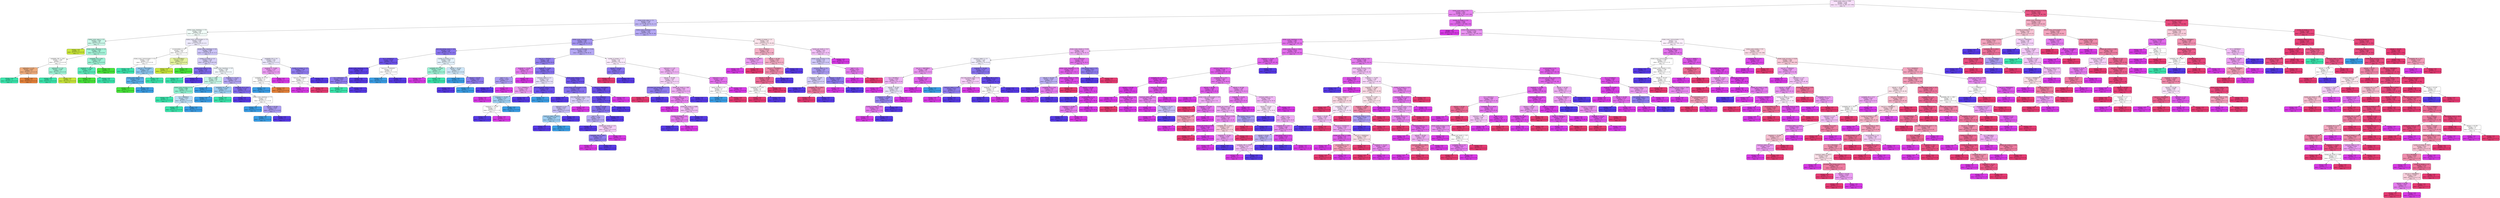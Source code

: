 digraph Tree {
node [shape=box, style="filled, rounded", color="black", fontname=helvetica] ;
edge [fontname=helvetica] ;
0 [label="review_scores_value <= 9.584\nentropy = 1.578\nsamples = 2509\nvalue = [4, 7, 5, 31, 32, 243, 1217, 970]\nclass = 8", fillcolor="#d739e529"] ;
1 [label="review_scores_value <= 8.5\nentropy = 1.463\nsamples = 1671\nvalue = [4, 7, 5, 28, 31, 227, 1127, 242]\nclass = 8", fillcolor="#d739e59e"] ;
0 -> 1 [labeldistance=2.5, labelangle=45, headlabel="True"] ;
2 [label="review_scores_value <= 7.5\nentropy = 2.192\nsamples = 317\nvalue = [4, 7, 5, 28, 30, 155, 61, 27]\nclass = 7", fillcolor="#5639e55e"] ;
1 -> 2 ;
3 [label="review_scores_cleanliness <= 4.5\nentropy = 2.524\nsamples = 83\nvalue = [4, 7, 5, 25, 16, 21, 4, 1]\nclass = 5", fillcolor="#39e5ac10"] ;
2 -> 3 ;
4 [label="review_scores_value <= 3.5\nentropy = 1.839\nsamples = 20\nvalue = [3, 5, 3, 9, 0, 0, 0, 0]\nclass = 5", fillcolor="#39e5ac44"] ;
3 -> 4 ;
5 [label="entropy = 0.0\nsamples = 4\nvalue = [0, 4, 0, 0, 0, 0, 0, 0]\nclass = 3", fillcolor="#c8e539ff"] ;
4 -> 5 ;
6 [label="review_scores_cleanliness <= 2.5\nentropy = 1.623\nsamples = 16\nvalue = [3, 1, 3, 9, 0, 0, 0, 0]\nclass = 5", fillcolor="#39e5ac76"] ;
4 -> 6 ;
7 [label="availability_365 <= 14.0\nentropy = 1.449\nsamples = 7\nvalue = [3, 1, 0, 3, 0, 0, 0, 0]\nclass = 2", fillcolor="#e5813900"] ;
6 -> 7 ;
8 [label="bathrooms <= 0.75\nentropy = 0.811\nsamples = 4\nvalue = [3, 0, 0, 1, 0, 0, 0, 0]\nclass = 2", fillcolor="#e58139aa"] ;
7 -> 8 ;
9 [label="entropy = 0.0\nsamples = 1\nvalue = [0, 0, 0, 1, 0, 0, 0, 0]\nclass = 5", fillcolor="#39e5acff"] ;
8 -> 9 ;
10 [label="entropy = 0.0\nsamples = 3\nvalue = [3, 0, 0, 0, 0, 0, 0, 0]\nclass = 2", fillcolor="#e58139ff"] ;
8 -> 10 ;
11 [label="bathrooms <= 1.25\nentropy = 0.918\nsamples = 3\nvalue = [0, 1, 0, 2, 0, 0, 0, 0]\nclass = 5", fillcolor="#39e5ac7f"] ;
7 -> 11 ;
12 [label="entropy = 0.0\nsamples = 2\nvalue = [0, 0, 0, 2, 0, 0, 0, 0]\nclass = 5", fillcolor="#39e5acff"] ;
11 -> 12 ;
13 [label="entropy = 0.0\nsamples = 1\nvalue = [0, 1, 0, 0, 0, 0, 0, 0]\nclass = 3", fillcolor="#c8e539ff"] ;
11 -> 13 ;
14 [label="availability_30 <= 24.5\nentropy = 0.918\nsamples = 9\nvalue = [0, 0, 3, 6, 0, 0, 0, 0]\nclass = 5", fillcolor="#39e5ac7f"] ;
6 -> 14 ;
15 [label="longitude <= -71.14\nentropy = 0.592\nsamples = 7\nvalue = [0, 0, 1, 6, 0, 0, 0, 0]\nclass = 5", fillcolor="#39e5acd4"] ;
14 -> 15 ;
16 [label="entropy = 0.0\nsamples = 1\nvalue = [0, 0, 1, 0, 0, 0, 0, 0]\nclass = 4", fillcolor="#47e539ff"] ;
15 -> 16 ;
17 [label="entropy = 0.0\nsamples = 6\nvalue = [0, 0, 0, 6, 0, 0, 0, 0]\nclass = 5", fillcolor="#39e5acff"] ;
15 -> 17 ;
18 [label="entropy = 0.0\nsamples = 2\nvalue = [0, 0, 2, 0, 0, 0, 0, 0]\nclass = 4", fillcolor="#47e539ff"] ;
14 -> 18 ;
19 [label="review_scores_communication <= 7.5\nentropy = 2.291\nsamples = 63\nvalue = [1, 2, 2, 16, 16, 21, 4, 1]\nclass = 7", fillcolor="#5639e51b"] ;
3 -> 19 ;
20 [label="accommodates <= 3.5\nentropy = 1.811\nsamples = 16\nvalue = [0, 2, 2, 6, 6, 0, 0, 0]\nclass = 5", fillcolor="#39e5ac00"] ;
19 -> 20 ;
21 [label="review_scores_communication <= 6.5\nentropy = 1.314\nsamples = 13\nvalue = [0, 0, 1, 6, 6, 0, 0, 0]\nclass = 5", fillcolor="#39e5ac00"] ;
20 -> 21 ;
22 [label="entropy = 0.0\nsamples = 4\nvalue = [0, 0, 0, 4, 0, 0, 0, 0]\nclass = 5", fillcolor="#39e5acff"] ;
21 -> 22 ;
23 [label="host_id <= 45213380.0\nentropy = 1.224\nsamples = 9\nvalue = [0, 0, 1, 2, 6, 0, 0, 0]\nclass = 6", fillcolor="#399de592"] ;
21 -> 23 ;
24 [label="review_scores_value <= 5.5\nentropy = 0.592\nsamples = 7\nvalue = [0, 0, 1, 0, 6, 0, 0, 0]\nclass = 6", fillcolor="#399de5d4"] ;
23 -> 24 ;
25 [label="entropy = 0.0\nsamples = 1\nvalue = [0, 0, 1, 0, 0, 0, 0, 0]\nclass = 4", fillcolor="#47e539ff"] ;
24 -> 25 ;
26 [label="entropy = 0.0\nsamples = 6\nvalue = [0, 0, 0, 0, 6, 0, 0, 0]\nclass = 6", fillcolor="#399de5ff"] ;
24 -> 26 ;
27 [label="entropy = 0.0\nsamples = 2\nvalue = [0, 0, 0, 2, 0, 0, 0, 0]\nclass = 5", fillcolor="#39e5acff"] ;
23 -> 27 ;
28 [label="id <= 12327460.0\nentropy = 0.918\nsamples = 3\nvalue = [0, 2, 1, 0, 0, 0, 0, 0]\nclass = 3", fillcolor="#c8e5397f"] ;
20 -> 28 ;
29 [label="entropy = 0.0\nsamples = 2\nvalue = [0, 2, 0, 0, 0, 0, 0, 0]\nclass = 3", fillcolor="#c8e539ff"] ;
28 -> 29 ;
30 [label="entropy = 0.0\nsamples = 1\nvalue = [0, 0, 1, 0, 0, 0, 0, 0]\nclass = 4", fillcolor="#47e539ff"] ;
28 -> 30 ;
31 [label="review_scores_cleanliness <= 8.5\nentropy = 2.008\nsamples = 47\nvalue = [1, 0, 0, 10, 10, 21, 4, 1]\nclass = 7", fillcolor="#5639e54c"] ;
19 -> 31 ;
32 [label="number_of_reviews <= 1.5\nentropy = 1.536\nsamples = 35\nvalue = [0, 0, 0, 10, 9, 16, 0, 0]\nclass = 7", fillcolor="#5639e53d"] ;
31 -> 32 ;
33 [label="review_scores_value <= 5.0\nentropy = 0.722\nsamples = 10\nvalue = [0, 0, 0, 2, 0, 8, 0, 0]\nclass = 7", fillcolor="#5639e5bf"] ;
32 -> 33 ;
34 [label="entropy = 0.0\nsamples = 2\nvalue = [0, 0, 0, 2, 0, 0, 0, 0]\nclass = 5", fillcolor="#39e5acff"] ;
33 -> 34 ;
35 [label="entropy = 0.0\nsamples = 8\nvalue = [0, 0, 0, 0, 0, 8, 0, 0]\nclass = 7", fillcolor="#5639e5ff"] ;
33 -> 35 ;
36 [label="review_scores_cleanliness <= 6.5\nentropy = 1.583\nsamples = 25\nvalue = [0, 0, 0, 8, 9, 8, 0, 0]\nclass = 6", fillcolor="#399de50f"] ;
32 -> 36 ;
37 [label="beds <= 1.805\nentropy = 0.98\nsamples = 12\nvalue = [0, 0, 0, 7, 5, 0, 0, 0]\nclass = 5", fillcolor="#39e5ac49"] ;
36 -> 37 ;
38 [label="review_scores_accuracy <= 7.5\nentropy = 0.881\nsamples = 10\nvalue = [0, 0, 0, 7, 3, 0, 0, 0]\nclass = 5", fillcolor="#39e5ac92"] ;
37 -> 38 ;
39 [label="entropy = 0.0\nsamples = 5\nvalue = [0, 0, 0, 5, 0, 0, 0, 0]\nclass = 5", fillcolor="#39e5acff"] ;
38 -> 39 ;
40 [label="id <= 4489583.0\nentropy = 0.971\nsamples = 5\nvalue = [0, 0, 0, 2, 3, 0, 0, 0]\nclass = 6", fillcolor="#399de555"] ;
38 -> 40 ;
41 [label="entropy = 0.0\nsamples = 2\nvalue = [0, 0, 0, 2, 0, 0, 0, 0]\nclass = 5", fillcolor="#39e5acff"] ;
40 -> 41 ;
42 [label="entropy = 0.0\nsamples = 3\nvalue = [0, 0, 0, 0, 3, 0, 0, 0]\nclass = 6", fillcolor="#399de5ff"] ;
40 -> 42 ;
43 [label="entropy = 0.0\nsamples = 2\nvalue = [0, 0, 0, 0, 2, 0, 0, 0]\nclass = 6", fillcolor="#399de5ff"] ;
37 -> 43 ;
44 [label="longitude <= -71.112\nentropy = 1.239\nsamples = 13\nvalue = [0, 0, 0, 1, 4, 8, 0, 0]\nclass = 7", fillcolor="#5639e571"] ;
36 -> 44 ;
45 [label="availability_30 <= 16.5\nentropy = 0.918\nsamples = 3\nvalue = [0, 0, 0, 1, 2, 0, 0, 0]\nclass = 6", fillcolor="#399de57f"] ;
44 -> 45 ;
46 [label="entropy = 0.0\nsamples = 2\nvalue = [0, 0, 0, 0, 2, 0, 0, 0]\nclass = 6", fillcolor="#399de5ff"] ;
45 -> 46 ;
47 [label="entropy = 0.0\nsamples = 1\nvalue = [0, 0, 0, 1, 0, 0, 0, 0]\nclass = 5", fillcolor="#39e5acff"] ;
45 -> 47 ;
48 [label="availability_30 <= 14.5\nentropy = 0.722\nsamples = 10\nvalue = [0, 0, 0, 0, 2, 8, 0, 0]\nclass = 7", fillcolor="#5639e5bf"] ;
44 -> 48 ;
49 [label="entropy = 0.0\nsamples = 6\nvalue = [0, 0, 0, 0, 0, 6, 0, 0]\nclass = 7", fillcolor="#5639e5ff"] ;
48 -> 49 ;
50 [label="review_scores_cleanliness <= 7.5\nentropy = 1.0\nsamples = 4\nvalue = [0, 0, 0, 0, 2, 2, 0, 0]\nclass = 6", fillcolor="#399de500"] ;
48 -> 50 ;
51 [label="entropy = 0.0\nsamples = 1\nvalue = [0, 0, 0, 0, 1, 0, 0, 0]\nclass = 6", fillcolor="#399de5ff"] ;
50 -> 51 ;
52 [label="latitude <= 42.303\nentropy = 0.918\nsamples = 3\nvalue = [0, 0, 0, 0, 1, 2, 0, 0]\nclass = 7", fillcolor="#5639e57f"] ;
50 -> 52 ;
53 [label="entropy = 0.0\nsamples = 1\nvalue = [0, 0, 0, 0, 1, 0, 0, 0]\nclass = 6", fillcolor="#399de5ff"] ;
52 -> 53 ;
54 [label="entropy = 0.0\nsamples = 2\nvalue = [0, 0, 0, 0, 0, 2, 0, 0]\nclass = 7", fillcolor="#5639e5ff"] ;
52 -> 54 ;
55 [label="availability_30 <= 7.0\nentropy = 1.951\nsamples = 12\nvalue = [1, 0, 0, 0, 1, 5, 4, 1]\nclass = 7", fillcolor="#5639e520"] ;
31 -> 55 ;
56 [label="longitude <= -71.087\nentropy = 1.371\nsamples = 5\nvalue = [1, 0, 0, 0, 1, 0, 3, 0]\nclass = 8", fillcolor="#d739e57f"] ;
55 -> 56 ;
57 [label="availability_30 <= 3.0\nentropy = 1.0\nsamples = 2\nvalue = [1, 0, 0, 0, 1, 0, 0, 0]\nclass = 2", fillcolor="#e5813900"] ;
56 -> 57 ;
58 [label="entropy = 0.0\nsamples = 1\nvalue = [0, 0, 0, 0, 1, 0, 0, 0]\nclass = 6", fillcolor="#399de5ff"] ;
57 -> 58 ;
59 [label="entropy = 0.0\nsamples = 1\nvalue = [1, 0, 0, 0, 0, 0, 0, 0]\nclass = 2", fillcolor="#e58139ff"] ;
57 -> 59 ;
60 [label="entropy = 0.0\nsamples = 3\nvalue = [0, 0, 0, 0, 0, 0, 3, 0]\nclass = 8", fillcolor="#d739e5ff"] ;
56 -> 60 ;
61 [label="number_of_reviews <= 1.5\nentropy = 1.149\nsamples = 7\nvalue = [0, 0, 0, 0, 0, 5, 1, 1]\nclass = 7", fillcolor="#5639e5aa"] ;
55 -> 61 ;
62 [label="host_id <= 1630899.5\nentropy = 1.0\nsamples = 2\nvalue = [0, 0, 0, 0, 0, 0, 1, 1]\nclass = 8", fillcolor="#d739e500"] ;
61 -> 62 ;
63 [label="entropy = 0.0\nsamples = 1\nvalue = [0, 0, 0, 0, 0, 0, 1, 0]\nclass = 8", fillcolor="#d739e5ff"] ;
62 -> 63 ;
64 [label="entropy = 0.0\nsamples = 1\nvalue = [0, 0, 0, 0, 0, 0, 0, 1]\nclass = 9", fillcolor="#e53972ff"] ;
62 -> 64 ;
65 [label="entropy = 0.0\nsamples = 5\nvalue = [0, 0, 0, 0, 0, 5, 0, 0]\nclass = 7", fillcolor="#5639e5ff"] ;
61 -> 65 ;
66 [label="review_scores_cleanliness <= 9.5\nentropy = 1.633\nsamples = 234\nvalue = [0, 0, 0, 3, 14, 134, 57, 26]\nclass = 7", fillcolor="#5639e56f"] ;
2 -> 66 ;
67 [label="review_scores_cleanliness <= 7.5\nentropy = 1.405\nsamples = 181\nvalue = [0, 0, 0, 3, 14, 117, 43, 4]\nclass = 7", fillcolor="#5639e589"] ;
66 -> 67 ;
68 [label="host_total_listings_count <= 14.5\nentropy = 1.121\nsamples = 44\nvalue = [0, 0, 0, 3, 7, 33, 1, 0]\nclass = 7", fillcolor="#5639e5b3"] ;
67 -> 68 ;
69 [label="id <= 12250972.0\nentropy = 0.618\nsamples = 34\nvalue = [0, 0, 0, 1, 3, 30, 0, 0]\nclass = 7", fillcolor="#5639e5de"] ;
68 -> 69 ;
70 [label="review_scores_cleanliness <= 5.5\nentropy = 0.222\nsamples = 28\nvalue = [0, 0, 0, 1, 0, 27, 0, 0]\nclass = 7", fillcolor="#5639e5f6"] ;
69 -> 70 ;
71 [label="id <= 8203170.5\nentropy = 0.811\nsamples = 4\nvalue = [0, 0, 0, 1, 0, 3, 0, 0]\nclass = 7", fillcolor="#5639e5aa"] ;
70 -> 71 ;
72 [label="entropy = 0.0\nsamples = 1\nvalue = [0, 0, 0, 1, 0, 0, 0, 0]\nclass = 5", fillcolor="#39e5acff"] ;
71 -> 72 ;
73 [label="entropy = 0.0\nsamples = 3\nvalue = [0, 0, 0, 0, 0, 3, 0, 0]\nclass = 7", fillcolor="#5639e5ff"] ;
71 -> 73 ;
74 [label="entropy = 0.0\nsamples = 24\nvalue = [0, 0, 0, 0, 0, 24, 0, 0]\nclass = 7", fillcolor="#5639e5ff"] ;
70 -> 74 ;
75 [label="host_id <= 71240184.0\nentropy = 1.0\nsamples = 6\nvalue = [0, 0, 0, 0, 3, 3, 0, 0]\nclass = 6", fillcolor="#399de500"] ;
69 -> 75 ;
76 [label="entropy = 0.0\nsamples = 3\nvalue = [0, 0, 0, 0, 3, 0, 0, 0]\nclass = 6", fillcolor="#399de5ff"] ;
75 -> 76 ;
77 [label="entropy = 0.0\nsamples = 3\nvalue = [0, 0, 0, 0, 0, 3, 0, 0]\nclass = 7", fillcolor="#5639e5ff"] ;
75 -> 77 ;
78 [label="number_of_reviews <= 2.5\nentropy = 1.846\nsamples = 10\nvalue = [0, 0, 0, 2, 4, 3, 1, 0]\nclass = 6", fillcolor="#399de524"] ;
68 -> 78 ;
79 [label="availability_90 <= 59.0\nentropy = 0.918\nsamples = 3\nvalue = [0, 0, 0, 2, 0, 0, 1, 0]\nclass = 5", fillcolor="#39e5ac7f"] ;
78 -> 79 ;
80 [label="entropy = 0.0\nsamples = 1\nvalue = [0, 0, 0, 0, 0, 0, 1, 0]\nclass = 8", fillcolor="#d739e5ff"] ;
79 -> 80 ;
81 [label="entropy = 0.0\nsamples = 2\nvalue = [0, 0, 0, 2, 0, 0, 0, 0]\nclass = 5", fillcolor="#39e5acff"] ;
79 -> 81 ;
82 [label="latitude <= 42.319\nentropy = 0.985\nsamples = 7\nvalue = [0, 0, 0, 0, 4, 3, 0, 0]\nclass = 6", fillcolor="#399de540"] ;
78 -> 82 ;
83 [label="entropy = 0.0\nsamples = 3\nvalue = [0, 0, 0, 0, 3, 0, 0, 0]\nclass = 6", fillcolor="#399de5ff"] ;
82 -> 83 ;
84 [label="latitude <= 42.347\nentropy = 0.811\nsamples = 4\nvalue = [0, 0, 0, 0, 1, 3, 0, 0]\nclass = 7", fillcolor="#5639e5aa"] ;
82 -> 84 ;
85 [label="entropy = 0.0\nsamples = 3\nvalue = [0, 0, 0, 0, 0, 3, 0, 0]\nclass = 7", fillcolor="#5639e5ff"] ;
84 -> 85 ;
86 [label="entropy = 0.0\nsamples = 1\nvalue = [0, 0, 0, 0, 1, 0, 0, 0]\nclass = 6", fillcolor="#399de5ff"] ;
84 -> 86 ;
87 [label="review_scores_communication <= 9.323\nentropy = 1.324\nsamples = 137\nvalue = [0, 0, 0, 0, 7, 84, 42, 4]\nclass = 7", fillcolor="#5639e571"] ;
67 -> 87 ;
88 [label="host_id <= 55479.0\nentropy = 1.08\nsamples = 89\nvalue = [0, 0, 0, 0, 6, 64, 19, 0]\nclass = 7", fillcolor="#5639e5a4"] ;
87 -> 88 ;
89 [label="longitude <= -71.076\nentropy = 0.811\nsamples = 8\nvalue = [0, 0, 0, 0, 0, 2, 6, 0]\nclass = 8", fillcolor="#d739e5aa"] ;
88 -> 89 ;
90 [label="beds <= 1.5\nentropy = 0.918\nsamples = 3\nvalue = [0, 0, 0, 0, 0, 2, 1, 0]\nclass = 7", fillcolor="#5639e57f"] ;
89 -> 90 ;
91 [label="entropy = 0.0\nsamples = 2\nvalue = [0, 0, 0, 0, 0, 2, 0, 0]\nclass = 7", fillcolor="#5639e5ff"] ;
90 -> 91 ;
92 [label="entropy = 0.0\nsamples = 1\nvalue = [0, 0, 0, 0, 0, 0, 1, 0]\nclass = 8", fillcolor="#d739e5ff"] ;
90 -> 92 ;
93 [label="entropy = 0.0\nsamples = 5\nvalue = [0, 0, 0, 0, 0, 0, 5, 0]\nclass = 8", fillcolor="#d739e5ff"] ;
89 -> 93 ;
94 [label="longitude <= -71.09\nentropy = 0.997\nsamples = 81\nvalue = [0, 0, 0, 0, 6, 62, 13, 0]\nclass = 7", fillcolor="#5639e5b8"] ;
88 -> 94 ;
95 [label="minimum_nights <= 1.5\nentropy = 1.513\nsamples = 20\nvalue = [0, 0, 0, 0, 4, 9, 7, 0]\nclass = 7", fillcolor="#5639e527"] ;
94 -> 95 ;
96 [label="id <= 12060602.0\nentropy = 1.241\nsamples = 11\nvalue = [0, 0, 0, 0, 3, 1, 7, 0]\nclass = 8", fillcolor="#d739e580"] ;
95 -> 96 ;
97 [label="entropy = 0.0\nsamples = 6\nvalue = [0, 0, 0, 0, 0, 0, 6, 0]\nclass = 8", fillcolor="#d739e5ff"] ;
96 -> 97 ;
98 [label="longitude <= -71.147\nentropy = 1.371\nsamples = 5\nvalue = [0, 0, 0, 0, 3, 1, 1, 0]\nclass = 6", fillcolor="#399de57f"] ;
96 -> 98 ;
99 [label="longitude <= -71.157\nentropy = 1.0\nsamples = 2\nvalue = [0, 0, 0, 0, 0, 1, 1, 0]\nclass = 7", fillcolor="#5639e500"] ;
98 -> 99 ;
100 [label="entropy = 0.0\nsamples = 1\nvalue = [0, 0, 0, 0, 0, 1, 0, 0]\nclass = 7", fillcolor="#5639e5ff"] ;
99 -> 100 ;
101 [label="entropy = 0.0\nsamples = 1\nvalue = [0, 0, 0, 0, 0, 0, 1, 0]\nclass = 8", fillcolor="#d739e5ff"] ;
99 -> 101 ;
102 [label="entropy = 0.0\nsamples = 3\nvalue = [0, 0, 0, 0, 3, 0, 0, 0]\nclass = 6", fillcolor="#399de5ff"] ;
98 -> 102 ;
103 [label="host_total_listings_count <= 531.0\nentropy = 0.503\nsamples = 9\nvalue = [0, 0, 0, 0, 1, 8, 0, 0]\nclass = 7", fillcolor="#5639e5df"] ;
95 -> 103 ;
104 [label="entropy = 0.0\nsamples = 8\nvalue = [0, 0, 0, 0, 0, 8, 0, 0]\nclass = 7", fillcolor="#5639e5ff"] ;
103 -> 104 ;
105 [label="entropy = 0.0\nsamples = 1\nvalue = [0, 0, 0, 0, 1, 0, 0, 0]\nclass = 6", fillcolor="#399de5ff"] ;
103 -> 105 ;
106 [label="review_scores_checkin <= 8.5\nentropy = 0.667\nsamples = 61\nvalue = [0, 0, 0, 0, 2, 53, 6, 0]\nclass = 7", fillcolor="#5639e5da"] ;
94 -> 106 ;
107 [label="review_scores_communication <= 8.5\nentropy = 0.991\nsamples = 13\nvalue = [0, 0, 0, 0, 2, 10, 1, 0]\nclass = 7", fillcolor="#5639e5b9"] ;
106 -> 107 ;
108 [label="entropy = 0.0\nsamples = 7\nvalue = [0, 0, 0, 0, 0, 7, 0, 0]\nclass = 7", fillcolor="#5639e5ff"] ;
107 -> 108 ;
109 [label="host_total_listings_count <= 34.0\nentropy = 1.459\nsamples = 6\nvalue = [0, 0, 0, 0, 2, 3, 1, 0]\nclass = 7", fillcolor="#5639e540"] ;
107 -> 109 ;
110 [label="bathrooms <= 1.5\nentropy = 0.971\nsamples = 5\nvalue = [0, 0, 0, 0, 2, 3, 0, 0]\nclass = 7", fillcolor="#5639e555"] ;
109 -> 110 ;
111 [label="maximum_nights <= 927.5\nentropy = 0.918\nsamples = 3\nvalue = [0, 0, 0, 0, 2, 1, 0, 0]\nclass = 6", fillcolor="#399de57f"] ;
110 -> 111 ;
112 [label="entropy = 0.0\nsamples = 1\nvalue = [0, 0, 0, 0, 0, 1, 0, 0]\nclass = 7", fillcolor="#5639e5ff"] ;
111 -> 112 ;
113 [label="entropy = 0.0\nsamples = 2\nvalue = [0, 0, 0, 0, 2, 0, 0, 0]\nclass = 6", fillcolor="#399de5ff"] ;
111 -> 113 ;
114 [label="entropy = 0.0\nsamples = 2\nvalue = [0, 0, 0, 0, 0, 2, 0, 0]\nclass = 7", fillcolor="#5639e5ff"] ;
110 -> 114 ;
115 [label="entropy = 0.0\nsamples = 1\nvalue = [0, 0, 0, 0, 0, 0, 1, 0]\nclass = 8", fillcolor="#d739e5ff"] ;
109 -> 115 ;
116 [label="host_id <= 66670596.0\nentropy = 0.482\nsamples = 48\nvalue = [0, 0, 0, 0, 0, 43, 5, 0]\nclass = 7", fillcolor="#5639e5e1"] ;
106 -> 116 ;
117 [label="id <= 4588520.5\nentropy = 0.42\nsamples = 47\nvalue = [0, 0, 0, 0, 0, 43, 4, 0]\nclass = 7", fillcolor="#5639e5e7"] ;
116 -> 117 ;
118 [label="latitude <= 42.365\nentropy = 0.764\nsamples = 18\nvalue = [0, 0, 0, 0, 0, 14, 4, 0]\nclass = 7", fillcolor="#5639e5b6"] ;
117 -> 118 ;
119 [label="beds <= 1.5\nentropy = 0.946\nsamples = 11\nvalue = [0, 0, 0, 0, 0, 7, 4, 0]\nclass = 7", fillcolor="#5639e56d"] ;
118 -> 119 ;
120 [label="entropy = 0.0\nsamples = 4\nvalue = [0, 0, 0, 0, 0, 4, 0, 0]\nclass = 7", fillcolor="#5639e5ff"] ;
119 -> 120 ;
121 [label="reviews_per_month <= 1.33\nentropy = 0.985\nsamples = 7\nvalue = [0, 0, 0, 0, 0, 3, 4, 0]\nclass = 8", fillcolor="#d739e540"] ;
119 -> 121 ;
122 [label="availability_365 <= 146.0\nentropy = 0.811\nsamples = 4\nvalue = [0, 0, 0, 0, 0, 3, 1, 0]\nclass = 7", fillcolor="#5639e5aa"] ;
121 -> 122 ;
123 [label="entropy = 0.0\nsamples = 1\nvalue = [0, 0, 0, 0, 0, 0, 1, 0]\nclass = 8", fillcolor="#d739e5ff"] ;
122 -> 123 ;
124 [label="entropy = 0.0\nsamples = 3\nvalue = [0, 0, 0, 0, 0, 3, 0, 0]\nclass = 7", fillcolor="#5639e5ff"] ;
122 -> 124 ;
125 [label="entropy = 0.0\nsamples = 3\nvalue = [0, 0, 0, 0, 0, 0, 3, 0]\nclass = 8", fillcolor="#d739e5ff"] ;
121 -> 125 ;
126 [label="entropy = 0.0\nsamples = 7\nvalue = [0, 0, 0, 0, 0, 7, 0, 0]\nclass = 7", fillcolor="#5639e5ff"] ;
118 -> 126 ;
127 [label="entropy = 0.0\nsamples = 29\nvalue = [0, 0, 0, 0, 0, 29, 0, 0]\nclass = 7", fillcolor="#5639e5ff"] ;
117 -> 127 ;
128 [label="entropy = 0.0\nsamples = 1\nvalue = [0, 0, 0, 0, 0, 0, 1, 0]\nclass = 8", fillcolor="#d739e5ff"] ;
116 -> 128 ;
129 [label="number_of_reviews <= 1.5\nentropy = 1.45\nsamples = 48\nvalue = [0, 0, 0, 0, 1, 20, 23, 4]\nclass = 8", fillcolor="#d739e51b"] ;
87 -> 129 ;
130 [label="latitude <= 42.338\nentropy = 0.764\nsamples = 9\nvalue = [0, 0, 0, 0, 0, 7, 0, 2]\nclass = 7", fillcolor="#5639e5b6"] ;
129 -> 130 ;
131 [label="entropy = 0.0\nsamples = 2\nvalue = [0, 0, 0, 0, 0, 0, 0, 2]\nclass = 9", fillcolor="#e53972ff"] ;
130 -> 131 ;
132 [label="entropy = 0.0\nsamples = 7\nvalue = [0, 0, 0, 0, 0, 7, 0, 0]\nclass = 7", fillcolor="#5639e5ff"] ;
130 -> 132 ;
133 [label="bathrooms <= 1.25\nentropy = 1.333\nsamples = 39\nvalue = [0, 0, 0, 0, 1, 13, 23, 2]\nclass = 8", fillcolor="#d739e562"] ;
129 -> 133 ;
134 [label="latitude <= 42.298\nentropy = 1.161\nsamples = 31\nvalue = [0, 0, 0, 0, 0, 13, 17, 1]\nclass = 8", fillcolor="#d739e539"] ;
133 -> 134 ;
135 [label="calculated_host_listings_count <= 1.5\nentropy = 0.811\nsamples = 4\nvalue = [0, 0, 0, 0, 0, 3, 0, 1]\nclass = 7", fillcolor="#5639e5aa"] ;
134 -> 135 ;
136 [label="entropy = 0.0\nsamples = 1\nvalue = [0, 0, 0, 0, 0, 0, 0, 1]\nclass = 9", fillcolor="#e53972ff"] ;
135 -> 136 ;
137 [label="entropy = 0.0\nsamples = 3\nvalue = [0, 0, 0, 0, 0, 3, 0, 0]\nclass = 7", fillcolor="#5639e5ff"] ;
135 -> 137 ;
138 [label="reviews_per_month <= 3.89\nentropy = 0.951\nsamples = 27\nvalue = [0, 0, 0, 0, 0, 10, 17, 0]\nclass = 8", fillcolor="#d739e569"] ;
134 -> 138 ;
139 [label="minimum_nights <= 1.5\nentropy = 0.828\nsamples = 23\nvalue = [0, 0, 0, 0, 0, 6, 17, 0]\nclass = 8", fillcolor="#d739e5a5"] ;
138 -> 139 ;
140 [label="entropy = 0.0\nsamples = 8\nvalue = [0, 0, 0, 0, 0, 0, 8, 0]\nclass = 8", fillcolor="#d739e5ff"] ;
139 -> 140 ;
141 [label="reviews_per_month <= 0.805\nentropy = 0.971\nsamples = 15\nvalue = [0, 0, 0, 0, 0, 6, 9, 0]\nclass = 8", fillcolor="#d739e555"] ;
139 -> 141 ;
142 [label="number_of_reviews <= 4.5\nentropy = 0.811\nsamples = 12\nvalue = [0, 0, 0, 0, 0, 3, 9, 0]\nclass = 8", fillcolor="#d739e5aa"] ;
141 -> 142 ;
143 [label="entropy = 0.0\nsamples = 3\nvalue = [0, 0, 0, 0, 0, 3, 0, 0]\nclass = 7", fillcolor="#5639e5ff"] ;
142 -> 143 ;
144 [label="entropy = 0.0\nsamples = 9\nvalue = [0, 0, 0, 0, 0, 0, 9, 0]\nclass = 8", fillcolor="#d739e5ff"] ;
142 -> 144 ;
145 [label="entropy = 0.0\nsamples = 3\nvalue = [0, 0, 0, 0, 0, 3, 0, 0]\nclass = 7", fillcolor="#5639e5ff"] ;
141 -> 145 ;
146 [label="entropy = 0.0\nsamples = 4\nvalue = [0, 0, 0, 0, 0, 4, 0, 0]\nclass = 7", fillcolor="#5639e5ff"] ;
138 -> 146 ;
147 [label="bathrooms <= 1.75\nentropy = 1.061\nsamples = 8\nvalue = [0, 0, 0, 0, 1, 0, 6, 1]\nclass = 8", fillcolor="#d739e5b6"] ;
133 -> 147 ;
148 [label="guests_included <= 2.5\nentropy = 1.0\nsamples = 2\nvalue = [0, 0, 0, 0, 1, 0, 0, 1]\nclass = 6", fillcolor="#399de500"] ;
147 -> 148 ;
149 [label="entropy = 0.0\nsamples = 1\nvalue = [0, 0, 0, 0, 1, 0, 0, 0]\nclass = 6", fillcolor="#399de5ff"] ;
148 -> 149 ;
150 [label="entropy = 0.0\nsamples = 1\nvalue = [0, 0, 0, 0, 0, 0, 0, 1]\nclass = 9", fillcolor="#e53972ff"] ;
148 -> 150 ;
151 [label="entropy = 0.0\nsamples = 6\nvalue = [0, 0, 0, 0, 0, 0, 6, 0]\nclass = 8", fillcolor="#d739e5ff"] ;
147 -> 151 ;
152 [label="number_of_reviews <= 1.5\nentropy = 1.56\nsamples = 53\nvalue = [0, 0, 0, 0, 0, 17, 14, 22]\nclass = 9", fillcolor="#e5397223"] ;
66 -> 152 ;
153 [label="id <= 1723831.0\nentropy = 1.231\nsamples = 30\nvalue = [0, 0, 0, 0, 0, 10, 2, 18]\nclass = 9", fillcolor="#e5397266"] ;
152 -> 153 ;
154 [label="availability_365 <= 360.5\nentropy = 0.918\nsamples = 3\nvalue = [0, 0, 0, 0, 0, 0, 2, 1]\nclass = 8", fillcolor="#d739e57f"] ;
153 -> 154 ;
155 [label="entropy = 0.0\nsamples = 2\nvalue = [0, 0, 0, 0, 0, 0, 2, 0]\nclass = 8", fillcolor="#d739e5ff"] ;
154 -> 155 ;
156 [label="entropy = 0.0\nsamples = 1\nvalue = [0, 0, 0, 0, 0, 0, 0, 1]\nclass = 9", fillcolor="#e53972ff"] ;
154 -> 156 ;
157 [label="latitude <= 42.364\nentropy = 0.951\nsamples = 27\nvalue = [0, 0, 0, 0, 0, 10, 0, 17]\nclass = 9", fillcolor="#e5397269"] ;
153 -> 157 ;
158 [label="host_id <= 77678400.0\nentropy = 0.871\nsamples = 24\nvalue = [0, 0, 0, 0, 0, 7, 0, 17]\nclass = 9", fillcolor="#e5397296"] ;
157 -> 158 ;
159 [label="latitude <= 42.345\nentropy = 0.702\nsamples = 21\nvalue = [0, 0, 0, 0, 0, 4, 0, 17]\nclass = 9", fillcolor="#e53972c3"] ;
158 -> 159 ;
160 [label="availability_60 <= 14.0\nentropy = 1.0\nsamples = 8\nvalue = [0, 0, 0, 0, 0, 4, 0, 4]\nclass = 7", fillcolor="#5639e500"] ;
159 -> 160 ;
161 [label="entropy = 0.0\nsamples = 4\nvalue = [0, 0, 0, 0, 0, 0, 0, 4]\nclass = 9", fillcolor="#e53972ff"] ;
160 -> 161 ;
162 [label="entropy = 0.0\nsamples = 4\nvalue = [0, 0, 0, 0, 0, 4, 0, 0]\nclass = 7", fillcolor="#5639e5ff"] ;
160 -> 162 ;
163 [label="entropy = 0.0\nsamples = 13\nvalue = [0, 0, 0, 0, 0, 0, 0, 13]\nclass = 9", fillcolor="#e53972ff"] ;
159 -> 163 ;
164 [label="entropy = 0.0\nsamples = 3\nvalue = [0, 0, 0, 0, 0, 3, 0, 0]\nclass = 7", fillcolor="#5639e5ff"] ;
158 -> 164 ;
165 [label="entropy = 0.0\nsamples = 3\nvalue = [0, 0, 0, 0, 0, 3, 0, 0]\nclass = 7", fillcolor="#5639e5ff"] ;
157 -> 165 ;
166 [label="reviews_per_month <= 0.57\nentropy = 1.451\nsamples = 23\nvalue = [0, 0, 0, 0, 0, 7, 12, 4]\nclass = 8", fillcolor="#d739e550"] ;
152 -> 166 ;
167 [label="review_scores_accuracy <= 9.5\nentropy = 1.53\nsamples = 15\nvalue = [0, 0, 0, 0, 0, 7, 4, 4]\nclass = 7", fillcolor="#5639e546"] ;
166 -> 167 ;
168 [label="minimum_nights <= 3.5\nentropy = 1.241\nsamples = 11\nvalue = [0, 0, 0, 0, 0, 7, 1, 3]\nclass = 7", fillcolor="#5639e580"] ;
167 -> 168 ;
169 [label="longitude <= -71.107\nentropy = 0.985\nsamples = 7\nvalue = [0, 0, 0, 0, 0, 4, 0, 3]\nclass = 7", fillcolor="#5639e540"] ;
168 -> 169 ;
170 [label="entropy = 0.0\nsamples = 3\nvalue = [0, 0, 0, 0, 0, 3, 0, 0]\nclass = 7", fillcolor="#5639e5ff"] ;
169 -> 170 ;
171 [label="availability_365 <= 356.0\nentropy = 0.811\nsamples = 4\nvalue = [0, 0, 0, 0, 0, 1, 0, 3]\nclass = 9", fillcolor="#e53972aa"] ;
169 -> 171 ;
172 [label="entropy = 0.0\nsamples = 3\nvalue = [0, 0, 0, 0, 0, 0, 0, 3]\nclass = 9", fillcolor="#e53972ff"] ;
171 -> 172 ;
173 [label="entropy = 0.0\nsamples = 1\nvalue = [0, 0, 0, 0, 0, 1, 0, 0]\nclass = 7", fillcolor="#5639e5ff"] ;
171 -> 173 ;
174 [label="latitude <= 42.344\nentropy = 0.811\nsamples = 4\nvalue = [0, 0, 0, 0, 0, 3, 1, 0]\nclass = 7", fillcolor="#5639e5aa"] ;
168 -> 174 ;
175 [label="entropy = 0.0\nsamples = 1\nvalue = [0, 0, 0, 0, 0, 0, 1, 0]\nclass = 8", fillcolor="#d739e5ff"] ;
174 -> 175 ;
176 [label="entropy = 0.0\nsamples = 3\nvalue = [0, 0, 0, 0, 0, 3, 0, 0]\nclass = 7", fillcolor="#5639e5ff"] ;
174 -> 176 ;
177 [label="beds <= 1.5\nentropy = 0.811\nsamples = 4\nvalue = [0, 0, 0, 0, 0, 0, 3, 1]\nclass = 8", fillcolor="#d739e5aa"] ;
167 -> 177 ;
178 [label="entropy = 0.0\nsamples = 3\nvalue = [0, 0, 0, 0, 0, 0, 3, 0]\nclass = 8", fillcolor="#d739e5ff"] ;
177 -> 178 ;
179 [label="entropy = 0.0\nsamples = 1\nvalue = [0, 0, 0, 0, 0, 0, 0, 1]\nclass = 9", fillcolor="#e53972ff"] ;
177 -> 179 ;
180 [label="entropy = 0.0\nsamples = 8\nvalue = [0, 0, 0, 0, 0, 0, 8, 0]\nclass = 8", fillcolor="#d739e5ff"] ;
166 -> 180 ;
181 [label="number_of_reviews <= 0.5\nentropy = 0.926\nsamples = 1354\nvalue = [0, 0, 0, 0, 1, 72, 1066, 215]\nclass = 8", fillcolor="#d739e5bf"] ;
1 -> 181 ;
182 [label="entropy = 0.0\nsamples = 516\nvalue = [0, 0, 0, 0, 0, 0, 516, 0]\nclass = 8", fillcolor="#d739e5ff"] ;
181 -> 182 ;
183 [label="review_scores_cleanliness <= 9.629\nentropy = 1.218\nsamples = 838\nvalue = [0, 0, 0, 0, 1, 72, 550, 215]\nclass = 8", fillcolor="#d739e589"] ;
181 -> 183 ;
184 [label="review_scores_cleanliness <= 8.5\nentropy = 1.087\nsamples = 519\nvalue = [0, 0, 0, 0, 1, 67, 387, 64]\nclass = 8", fillcolor="#d739e5b5"] ;
183 -> 184 ;
185 [label="review_scores_checkin <= 9.323\nentropy = 1.137\nsamples = 100\nvalue = [0, 0, 0, 0, 1, 35, 62, 2]\nclass = 8", fillcolor="#d739e56a"] ;
184 -> 185 ;
186 [label="minimum_nights <= 1.5\nentropy = 1.122\nsamples = 49\nvalue = [0, 0, 0, 0, 1, 25, 23, 0]\nclass = 7", fillcolor="#5639e514"] ;
185 -> 186 ;
187 [label="host_id <= 36857088.0\nentropy = 1.086\nsamples = 27\nvalue = [0, 0, 0, 0, 1, 8, 18, 0]\nclass = 8", fillcolor="#d739e586"] ;
186 -> 187 ;
188 [label="id <= 3023995.0\nentropy = 0.959\nsamples = 21\nvalue = [0, 0, 0, 0, 0, 8, 13, 0]\nclass = 8", fillcolor="#d739e562"] ;
187 -> 188 ;
189 [label="entropy = 0.0\nsamples = 6\nvalue = [0, 0, 0, 0, 0, 0, 6, 0]\nclass = 8", fillcolor="#d739e5ff"] ;
188 -> 189 ;
190 [label="latitude <= 42.365\nentropy = 0.997\nsamples = 15\nvalue = [0, 0, 0, 0, 0, 8, 7, 0]\nclass = 7", fillcolor="#5639e520"] ;
188 -> 190 ;
191 [label="longitude <= -71.088\nentropy = 0.845\nsamples = 11\nvalue = [0, 0, 0, 0, 0, 8, 3, 0]\nclass = 7", fillcolor="#5639e59f"] ;
190 -> 191 ;
192 [label="number_of_reviews <= 20.0\nentropy = 0.811\nsamples = 4\nvalue = [0, 0, 0, 0, 0, 1, 3, 0]\nclass = 8", fillcolor="#d739e5aa"] ;
191 -> 192 ;
193 [label="entropy = 0.0\nsamples = 3\nvalue = [0, 0, 0, 0, 0, 0, 3, 0]\nclass = 8", fillcolor="#d739e5ff"] ;
192 -> 193 ;
194 [label="entropy = 0.0\nsamples = 1\nvalue = [0, 0, 0, 0, 0, 1, 0, 0]\nclass = 7", fillcolor="#5639e5ff"] ;
192 -> 194 ;
195 [label="entropy = 0.0\nsamples = 7\nvalue = [0, 0, 0, 0, 0, 7, 0, 0]\nclass = 7", fillcolor="#5639e5ff"] ;
191 -> 195 ;
196 [label="entropy = 0.0\nsamples = 4\nvalue = [0, 0, 0, 0, 0, 0, 4, 0]\nclass = 8", fillcolor="#d739e5ff"] ;
190 -> 196 ;
197 [label="bathrooms <= 1.5\nentropy = 0.65\nsamples = 6\nvalue = [0, 0, 0, 0, 1, 0, 5, 0]\nclass = 8", fillcolor="#d739e5cc"] ;
187 -> 197 ;
198 [label="entropy = 0.0\nsamples = 5\nvalue = [0, 0, 0, 0, 0, 0, 5, 0]\nclass = 8", fillcolor="#d739e5ff"] ;
197 -> 198 ;
199 [label="entropy = 0.0\nsamples = 1\nvalue = [0, 0, 0, 0, 1, 0, 0, 0]\nclass = 6", fillcolor="#399de5ff"] ;
197 -> 199 ;
200 [label="longitude <= -71.109\nentropy = 0.773\nsamples = 22\nvalue = [0, 0, 0, 0, 0, 17, 5, 0]\nclass = 7", fillcolor="#5639e5b4"] ;
186 -> 200 ;
201 [label="host_total_listings_count <= 2.5\nentropy = 0.985\nsamples = 7\nvalue = [0, 0, 0, 0, 0, 3, 4, 0]\nclass = 8", fillcolor="#d739e540"] ;
200 -> 201 ;
202 [label="maximum_nights <= 22.0\nentropy = 0.811\nsamples = 4\nvalue = [0, 0, 0, 0, 0, 3, 1, 0]\nclass = 7", fillcolor="#5639e5aa"] ;
201 -> 202 ;
203 [label="entropy = 0.0\nsamples = 1\nvalue = [0, 0, 0, 0, 0, 0, 1, 0]\nclass = 8", fillcolor="#d739e5ff"] ;
202 -> 203 ;
204 [label="entropy = 0.0\nsamples = 3\nvalue = [0, 0, 0, 0, 0, 3, 0, 0]\nclass = 7", fillcolor="#5639e5ff"] ;
202 -> 204 ;
205 [label="entropy = 0.0\nsamples = 3\nvalue = [0, 0, 0, 0, 0, 0, 3, 0]\nclass = 8", fillcolor="#d739e5ff"] ;
201 -> 205 ;
206 [label="availability_365 <= 55.5\nentropy = 0.353\nsamples = 15\nvalue = [0, 0, 0, 0, 0, 14, 1, 0]\nclass = 7", fillcolor="#5639e5ed"] ;
200 -> 206 ;
207 [label="longitude <= -71.091\nentropy = 1.0\nsamples = 2\nvalue = [0, 0, 0, 0, 0, 1, 1, 0]\nclass = 7", fillcolor="#5639e500"] ;
206 -> 207 ;
208 [label="entropy = 0.0\nsamples = 1\nvalue = [0, 0, 0, 0, 0, 1, 0, 0]\nclass = 7", fillcolor="#5639e5ff"] ;
207 -> 208 ;
209 [label="entropy = 0.0\nsamples = 1\nvalue = [0, 0, 0, 0, 0, 0, 1, 0]\nclass = 8", fillcolor="#d739e5ff"] ;
207 -> 209 ;
210 [label="entropy = 0.0\nsamples = 13\nvalue = [0, 0, 0, 0, 0, 13, 0, 0]\nclass = 7", fillcolor="#5639e5ff"] ;
206 -> 210 ;
211 [label="id <= 13950176.0\nentropy = 0.94\nsamples = 51\nvalue = [0, 0, 0, 0, 0, 10, 39, 2]\nclass = 8", fillcolor="#d739e5b4"] ;
185 -> 211 ;
212 [label="review_scores_cleanliness <= 7.5\nentropy = 0.751\nsamples = 47\nvalue = [0, 0, 0, 0, 0, 7, 39, 1]\nclass = 8", fillcolor="#d739e5cc"] ;
211 -> 212 ;
213 [label="latitude <= 42.332\nentropy = 0.954\nsamples = 8\nvalue = [0, 0, 0, 0, 0, 5, 3, 0]\nclass = 7", fillcolor="#5639e566"] ;
212 -> 213 ;
214 [label="entropy = 0.0\nsamples = 4\nvalue = [0, 0, 0, 0, 0, 4, 0, 0]\nclass = 7", fillcolor="#5639e5ff"] ;
213 -> 214 ;
215 [label="availability_90 <= 72.0\nentropy = 0.811\nsamples = 4\nvalue = [0, 0, 0, 0, 0, 1, 3, 0]\nclass = 8", fillcolor="#d739e5aa"] ;
213 -> 215 ;
216 [label="entropy = 0.0\nsamples = 3\nvalue = [0, 0, 0, 0, 0, 0, 3, 0]\nclass = 8", fillcolor="#d739e5ff"] ;
215 -> 216 ;
217 [label="entropy = 0.0\nsamples = 1\nvalue = [0, 0, 0, 0, 0, 1, 0, 0]\nclass = 7", fillcolor="#5639e5ff"] ;
215 -> 217 ;
218 [label="review_scores_checkin <= 9.823\nentropy = 0.462\nsamples = 39\nvalue = [0, 0, 0, 0, 0, 2, 36, 1]\nclass = 8", fillcolor="#d739e5ea"] ;
212 -> 218 ;
219 [label="entropy = 0.0\nsamples = 1\nvalue = [0, 0, 0, 0, 0, 0, 0, 1]\nclass = 9", fillcolor="#e53972ff"] ;
218 -> 219 ;
220 [label="latitude <= 42.287\nentropy = 0.297\nsamples = 38\nvalue = [0, 0, 0, 0, 0, 2, 36, 0]\nclass = 8", fillcolor="#d739e5f1"] ;
218 -> 220 ;
221 [label="entropy = 0.0\nsamples = 1\nvalue = [0, 0, 0, 0, 0, 1, 0, 0]\nclass = 7", fillcolor="#5639e5ff"] ;
220 -> 221 ;
222 [label="accommodates <= 1.5\nentropy = 0.179\nsamples = 37\nvalue = [0, 0, 0, 0, 0, 1, 36, 0]\nclass = 8", fillcolor="#d739e5f8"] ;
220 -> 222 ;
223 [label="longitude <= -71.082\nentropy = 0.811\nsamples = 4\nvalue = [0, 0, 0, 0, 0, 1, 3, 0]\nclass = 8", fillcolor="#d739e5aa"] ;
222 -> 223 ;
224 [label="entropy = 0.0\nsamples = 1\nvalue = [0, 0, 0, 0, 0, 1, 0, 0]\nclass = 7", fillcolor="#5639e5ff"] ;
223 -> 224 ;
225 [label="entropy = 0.0\nsamples = 3\nvalue = [0, 0, 0, 0, 0, 0, 3, 0]\nclass = 8", fillcolor="#d739e5ff"] ;
223 -> 225 ;
226 [label="entropy = 0.0\nsamples = 33\nvalue = [0, 0, 0, 0, 0, 0, 33, 0]\nclass = 8", fillcolor="#d739e5ff"] ;
222 -> 226 ;
227 [label="host_listings_count <= 5.0\nentropy = 0.811\nsamples = 4\nvalue = [0, 0, 0, 0, 0, 3, 0, 1]\nclass = 7", fillcolor="#5639e5aa"] ;
211 -> 227 ;
228 [label="entropy = 0.0\nsamples = 3\nvalue = [0, 0, 0, 0, 0, 3, 0, 0]\nclass = 7", fillcolor="#5639e5ff"] ;
227 -> 228 ;
229 [label="entropy = 0.0\nsamples = 1\nvalue = [0, 0, 0, 0, 0, 0, 0, 1]\nclass = 9", fillcolor="#e53972ff"] ;
227 -> 229 ;
230 [label="review_scores_checkin <= 9.823\nentropy = 0.976\nsamples = 419\nvalue = [0, 0, 0, 0, 0, 32, 325, 62]\nclass = 8", fillcolor="#d739e5bc"] ;
184 -> 230 ;
231 [label="longitude <= -71.033\nentropy = 0.838\nsamples = 179\nvalue = [0, 0, 0, 0, 0, 22, 147, 10]\nclass = 8", fillcolor="#d739e5cb"] ;
230 -> 231 ;
232 [label="minimum_nights <= 1.5\nentropy = 0.785\nsamples = 175\nvalue = [0, 0, 0, 0, 0, 18, 147, 10]\nclass = 8", fillcolor="#d739e5d2"] ;
231 -> 232 ;
233 [label="availability_60 <= 37.5\nentropy = 0.312\nsamples = 85\nvalue = [0, 0, 0, 0, 0, 3, 81, 1]\nclass = 8", fillcolor="#d739e5f3"] ;
232 -> 233 ;
234 [label="latitude <= 42.365\nentropy = 0.121\nsamples = 61\nvalue = [0, 0, 0, 0, 0, 0, 60, 1]\nclass = 8", fillcolor="#d739e5fb"] ;
233 -> 234 ;
235 [label="entropy = 0.0\nsamples = 53\nvalue = [0, 0, 0, 0, 0, 0, 53, 0]\nclass = 8", fillcolor="#d739e5ff"] ;
234 -> 235 ;
236 [label="number_of_reviews <= 33.5\nentropy = 0.544\nsamples = 8\nvalue = [0, 0, 0, 0, 0, 0, 7, 1]\nclass = 8", fillcolor="#d739e5db"] ;
234 -> 236 ;
237 [label="entropy = 0.0\nsamples = 1\nvalue = [0, 0, 0, 0, 0, 0, 0, 1]\nclass = 9", fillcolor="#e53972ff"] ;
236 -> 237 ;
238 [label="entropy = 0.0\nsamples = 7\nvalue = [0, 0, 0, 0, 0, 0, 7, 0]\nclass = 8", fillcolor="#d739e5ff"] ;
236 -> 238 ;
239 [label="host_id <= 17973664.0\nentropy = 0.544\nsamples = 24\nvalue = [0, 0, 0, 0, 0, 3, 21, 0]\nclass = 8", fillcolor="#d739e5db"] ;
233 -> 239 ;
240 [label="maximum_nights <= 745.0\nentropy = 0.845\nsamples = 11\nvalue = [0, 0, 0, 0, 0, 3, 8, 0]\nclass = 8", fillcolor="#d739e59f"] ;
239 -> 240 ;
241 [label="entropy = 0.0\nsamples = 6\nvalue = [0, 0, 0, 0, 0, 0, 6, 0]\nclass = 8", fillcolor="#d739e5ff"] ;
240 -> 241 ;
242 [label="longitude <= -71.113\nentropy = 0.971\nsamples = 5\nvalue = [0, 0, 0, 0, 0, 3, 2, 0]\nclass = 7", fillcolor="#5639e555"] ;
240 -> 242 ;
243 [label="entropy = 0.0\nsamples = 2\nvalue = [0, 0, 0, 0, 0, 0, 2, 0]\nclass = 8", fillcolor="#d739e5ff"] ;
242 -> 243 ;
244 [label="entropy = 0.0\nsamples = 3\nvalue = [0, 0, 0, 0, 0, 3, 0, 0]\nclass = 7", fillcolor="#5639e5ff"] ;
242 -> 244 ;
245 [label="entropy = 0.0\nsamples = 13\nvalue = [0, 0, 0, 0, 0, 0, 13, 0]\nclass = 8", fillcolor="#d739e5ff"] ;
239 -> 245 ;
246 [label="availability_90 <= 13.5\nentropy = 1.091\nsamples = 90\nvalue = [0, 0, 0, 0, 0, 15, 66, 9]\nclass = 8", fillcolor="#d739e5ad"] ;
232 -> 246 ;
247 [label="latitude <= 42.349\nentropy = 0.592\nsamples = 28\nvalue = [0, 0, 0, 0, 0, 0, 24, 4]\nclass = 8", fillcolor="#d739e5d4"] ;
246 -> 247 ;
248 [label="entropy = 0.0\nsamples = 17\nvalue = [0, 0, 0, 0, 0, 0, 17, 0]\nclass = 8", fillcolor="#d739e5ff"] ;
247 -> 248 ;
249 [label="review_scores_communication <= 8.5\nentropy = 0.946\nsamples = 11\nvalue = [0, 0, 0, 0, 0, 0, 7, 4]\nclass = 8", fillcolor="#d739e56d"] ;
247 -> 249 ;
250 [label="entropy = 0.0\nsamples = 2\nvalue = [0, 0, 0, 0, 0, 0, 0, 2]\nclass = 9", fillcolor="#e53972ff"] ;
249 -> 250 ;
251 [label="longitude <= -71.132\nentropy = 0.764\nsamples = 9\nvalue = [0, 0, 0, 0, 0, 0, 7, 2]\nclass = 8", fillcolor="#d739e5b6"] ;
249 -> 251 ;
252 [label="number_of_reviews <= 10.0\nentropy = 0.918\nsamples = 3\nvalue = [0, 0, 0, 0, 0, 0, 1, 2]\nclass = 9", fillcolor="#e539727f"] ;
251 -> 252 ;
253 [label="entropy = 0.0\nsamples = 1\nvalue = [0, 0, 0, 0, 0, 0, 1, 0]\nclass = 8", fillcolor="#d739e5ff"] ;
252 -> 253 ;
254 [label="entropy = 0.0\nsamples = 2\nvalue = [0, 0, 0, 0, 0, 0, 0, 2]\nclass = 9", fillcolor="#e53972ff"] ;
252 -> 254 ;
255 [label="entropy = 0.0\nsamples = 6\nvalue = [0, 0, 0, 0, 0, 0, 6, 0]\nclass = 8", fillcolor="#d739e5ff"] ;
251 -> 255 ;
256 [label="latitude <= 42.349\nentropy = 1.169\nsamples = 62\nvalue = [0, 0, 0, 0, 0, 15, 42, 5]\nclass = 8", fillcolor="#d739e592"] ;
246 -> 256 ;
257 [label="longitude <= -71.078\nentropy = 1.07\nsamples = 31\nvalue = [0, 0, 0, 0, 0, 3, 23, 5]\nclass = 8", fillcolor="#d739e5b1"] ;
256 -> 257 ;
258 [label="reviews_per_month <= 1.325\nentropy = 1.384\nsamples = 19\nvalue = [0, 0, 0, 0, 0, 3, 11, 5]\nclass = 8", fillcolor="#d739e56d"] ;
257 -> 258 ;
259 [label="review_scores_location <= 9.707\nentropy = 1.122\nsamples = 16\nvalue = [0, 0, 0, 0, 0, 1, 11, 4]\nclass = 8", fillcolor="#d739e595"] ;
258 -> 259 ;
260 [label="reviews_per_month <= 0.025\nentropy = 0.469\nsamples = 10\nvalue = [0, 0, 0, 0, 0, 0, 9, 1]\nclass = 8", fillcolor="#d739e5e3"] ;
259 -> 260 ;
261 [label="entropy = 0.0\nsamples = 1\nvalue = [0, 0, 0, 0, 0, 0, 0, 1]\nclass = 9", fillcolor="#e53972ff"] ;
260 -> 261 ;
262 [label="entropy = 0.0\nsamples = 9\nvalue = [0, 0, 0, 0, 0, 0, 9, 0]\nclass = 8", fillcolor="#d739e5ff"] ;
260 -> 262 ;
263 [label="availability_365 <= 311.5\nentropy = 1.459\nsamples = 6\nvalue = [0, 0, 0, 0, 0, 1, 2, 3]\nclass = 9", fillcolor="#e5397240"] ;
259 -> 263 ;
264 [label="longitude <= -71.101\nentropy = 0.918\nsamples = 3\nvalue = [0, 0, 0, 0, 0, 1, 2, 0]\nclass = 8", fillcolor="#d739e57f"] ;
263 -> 264 ;
265 [label="entropy = 0.0\nsamples = 2\nvalue = [0, 0, 0, 0, 0, 0, 2, 0]\nclass = 8", fillcolor="#d739e5ff"] ;
264 -> 265 ;
266 [label="entropy = 0.0\nsamples = 1\nvalue = [0, 0, 0, 0, 0, 1, 0, 0]\nclass = 7", fillcolor="#5639e5ff"] ;
264 -> 266 ;
267 [label="entropy = 0.0\nsamples = 3\nvalue = [0, 0, 0, 0, 0, 0, 0, 3]\nclass = 9", fillcolor="#e53972ff"] ;
263 -> 267 ;
268 [label="host_listings_count <= 13.5\nentropy = 0.918\nsamples = 3\nvalue = [0, 0, 0, 0, 0, 2, 0, 1]\nclass = 7", fillcolor="#5639e57f"] ;
258 -> 268 ;
269 [label="entropy = 0.0\nsamples = 1\nvalue = [0, 0, 0, 0, 0, 0, 0, 1]\nclass = 9", fillcolor="#e53972ff"] ;
268 -> 269 ;
270 [label="entropy = 0.0\nsamples = 2\nvalue = [0, 0, 0, 0, 0, 2, 0, 0]\nclass = 7", fillcolor="#5639e5ff"] ;
268 -> 270 ;
271 [label="entropy = 0.0\nsamples = 12\nvalue = [0, 0, 0, 0, 0, 0, 12, 0]\nclass = 8", fillcolor="#d739e5ff"] ;
257 -> 271 ;
272 [label="minimum_nights <= 5.5\nentropy = 0.963\nsamples = 31\nvalue = [0, 0, 0, 0, 0, 12, 19, 0]\nclass = 8", fillcolor="#d739e55e"] ;
256 -> 272 ;
273 [label="latitude <= 42.352\nentropy = 0.996\nsamples = 26\nvalue = [0, 0, 0, 0, 0, 12, 14, 0]\nclass = 8", fillcolor="#d739e524"] ;
272 -> 273 ;
274 [label="entropy = 0.0\nsamples = 4\nvalue = [0, 0, 0, 0, 0, 4, 0, 0]\nclass = 7", fillcolor="#5639e5ff"] ;
273 -> 274 ;
275 [label="beds <= 3.5\nentropy = 0.946\nsamples = 22\nvalue = [0, 0, 0, 0, 0, 8, 14, 0]\nclass = 8", fillcolor="#d739e56d"] ;
273 -> 275 ;
276 [label="availability_60 <= 32.5\nentropy = 0.881\nsamples = 20\nvalue = [0, 0, 0, 0, 0, 6, 14, 0]\nclass = 8", fillcolor="#d739e592"] ;
275 -> 276 ;
277 [label="latitude <= 42.36\nentropy = 0.954\nsamples = 8\nvalue = [0, 0, 0, 0, 0, 5, 3, 0]\nclass = 7", fillcolor="#5639e566"] ;
276 -> 277 ;
278 [label="availability_365 <= 314.5\nentropy = 0.971\nsamples = 5\nvalue = [0, 0, 0, 0, 0, 2, 3, 0]\nclass = 8", fillcolor="#d739e555"] ;
277 -> 278 ;
279 [label="entropy = 0.0\nsamples = 3\nvalue = [0, 0, 0, 0, 0, 0, 3, 0]\nclass = 8", fillcolor="#d739e5ff"] ;
278 -> 279 ;
280 [label="entropy = 0.0\nsamples = 2\nvalue = [0, 0, 0, 0, 0, 2, 0, 0]\nclass = 7", fillcolor="#5639e5ff"] ;
278 -> 280 ;
281 [label="entropy = 0.0\nsamples = 3\nvalue = [0, 0, 0, 0, 0, 3, 0, 0]\nclass = 7", fillcolor="#5639e5ff"] ;
277 -> 281 ;
282 [label="host_listings_count <= 1.5\nentropy = 0.414\nsamples = 12\nvalue = [0, 0, 0, 0, 0, 1, 11, 0]\nclass = 8", fillcolor="#d739e5e8"] ;
276 -> 282 ;
283 [label="entropy = 0.0\nsamples = 1\nvalue = [0, 0, 0, 0, 0, 1, 0, 0]\nclass = 7", fillcolor="#5639e5ff"] ;
282 -> 283 ;
284 [label="entropy = 0.0\nsamples = 11\nvalue = [0, 0, 0, 0, 0, 0, 11, 0]\nclass = 8", fillcolor="#d739e5ff"] ;
282 -> 284 ;
285 [label="entropy = 0.0\nsamples = 2\nvalue = [0, 0, 0, 0, 0, 2, 0, 0]\nclass = 7", fillcolor="#5639e5ff"] ;
275 -> 285 ;
286 [label="entropy = 0.0\nsamples = 5\nvalue = [0, 0, 0, 0, 0, 0, 5, 0]\nclass = 8", fillcolor="#d739e5ff"] ;
272 -> 286 ;
287 [label="entropy = 0.0\nsamples = 4\nvalue = [0, 0, 0, 0, 0, 4, 0, 0]\nclass = 7", fillcolor="#5639e5ff"] ;
231 -> 287 ;
288 [label="reviews_per_month <= 1.07\nentropy = 0.989\nsamples = 240\nvalue = [0, 0, 0, 0, 0, 10, 178, 52]\nclass = 8", fillcolor="#d739e5ab"] ;
230 -> 288 ;
289 [label="review_scores_accuracy <= 8.5\nentropy = 1.154\nsamples = 86\nvalue = [0, 0, 0, 0, 0, 3, 50, 33]\nclass = 8", fillcolor="#d739e552"] ;
288 -> 289 ;
290 [label="id <= 11724.5\nentropy = 0.503\nsamples = 9\nvalue = [0, 0, 0, 0, 0, 1, 8, 0]\nclass = 8", fillcolor="#d739e5df"] ;
289 -> 290 ;
291 [label="entropy = 0.0\nsamples = 1\nvalue = [0, 0, 0, 0, 0, 1, 0, 0]\nclass = 7", fillcolor="#5639e5ff"] ;
290 -> 291 ;
292 [label="entropy = 0.0\nsamples = 8\nvalue = [0, 0, 0, 0, 0, 0, 8, 0]\nclass = 8", fillcolor="#d739e5ff"] ;
290 -> 292 ;
293 [label="longitude <= -71.076\nentropy = 1.138\nsamples = 77\nvalue = [0, 0, 0, 0, 0, 2, 42, 33]\nclass = 8", fillcolor="#d739e534"] ;
289 -> 293 ;
294 [label="longitude <= -71.087\nentropy = 1.209\nsamples = 45\nvalue = [0, 0, 0, 0, 0, 2, 19, 24]\nclass = 9", fillcolor="#e5397231"] ;
293 -> 294 ;
295 [label="host_id <= 1855573.5\nentropy = 0.99\nsamples = 34\nvalue = [0, 0, 0, 0, 0, 0, 15, 19]\nclass = 9", fillcolor="#e5397236"] ;
294 -> 295 ;
296 [label="entropy = 0.0\nsamples = 6\nvalue = [0, 0, 0, 0, 0, 0, 0, 6]\nclass = 9", fillcolor="#e53972ff"] ;
295 -> 296 ;
297 [label="availability_90 <= 88.5\nentropy = 0.996\nsamples = 28\nvalue = [0, 0, 0, 0, 0, 0, 15, 13]\nclass = 8", fillcolor="#d739e522"] ;
295 -> 297 ;
298 [label="latitude <= 42.265\nentropy = 0.971\nsamples = 25\nvalue = [0, 0, 0, 0, 0, 0, 15, 10]\nclass = 8", fillcolor="#d739e555"] ;
297 -> 298 ;
299 [label="entropy = 0.0\nsamples = 2\nvalue = [0, 0, 0, 0, 0, 0, 0, 2]\nclass = 9", fillcolor="#e53972ff"] ;
298 -> 299 ;
300 [label="host_id <= 13234472.0\nentropy = 0.932\nsamples = 23\nvalue = [0, 0, 0, 0, 0, 0, 15, 8]\nclass = 8", fillcolor="#d739e577"] ;
298 -> 300 ;
301 [label="reviews_per_month <= 1.005\nentropy = 0.65\nsamples = 12\nvalue = [0, 0, 0, 0, 0, 0, 10, 2]\nclass = 8", fillcolor="#d739e5cc"] ;
300 -> 301 ;
302 [label="entropy = 0.0\nsamples = 9\nvalue = [0, 0, 0, 0, 0, 0, 9, 0]\nclass = 8", fillcolor="#d739e5ff"] ;
301 -> 302 ;
303 [label="accommodates <= 3.0\nentropy = 0.918\nsamples = 3\nvalue = [0, 0, 0, 0, 0, 0, 1, 2]\nclass = 9", fillcolor="#e539727f"] ;
301 -> 303 ;
304 [label="entropy = 0.0\nsamples = 2\nvalue = [0, 0, 0, 0, 0, 0, 0, 2]\nclass = 9", fillcolor="#e53972ff"] ;
303 -> 304 ;
305 [label="entropy = 0.0\nsamples = 1\nvalue = [0, 0, 0, 0, 0, 0, 1, 0]\nclass = 8", fillcolor="#d739e5ff"] ;
303 -> 305 ;
306 [label="host_id <= 19282018.0\nentropy = 0.994\nsamples = 11\nvalue = [0, 0, 0, 0, 0, 0, 5, 6]\nclass = 9", fillcolor="#e539722a"] ;
300 -> 306 ;
307 [label="entropy = 0.0\nsamples = 4\nvalue = [0, 0, 0, 0, 0, 0, 0, 4]\nclass = 9", fillcolor="#e53972ff"] ;
306 -> 307 ;
308 [label="longitude <= -71.123\nentropy = 0.863\nsamples = 7\nvalue = [0, 0, 0, 0, 0, 0, 5, 2]\nclass = 8", fillcolor="#d739e599"] ;
306 -> 308 ;
309 [label="entropy = 0.0\nsamples = 2\nvalue = [0, 0, 0, 0, 0, 0, 0, 2]\nclass = 9", fillcolor="#e53972ff"] ;
308 -> 309 ;
310 [label="entropy = 0.0\nsamples = 5\nvalue = [0, 0, 0, 0, 0, 0, 5, 0]\nclass = 8", fillcolor="#d739e5ff"] ;
308 -> 310 ;
311 [label="entropy = 0.0\nsamples = 3\nvalue = [0, 0, 0, 0, 0, 0, 0, 3]\nclass = 9", fillcolor="#e53972ff"] ;
297 -> 311 ;
312 [label="bedrooms <= 1.128\nentropy = 1.495\nsamples = 11\nvalue = [0, 0, 0, 0, 0, 2, 4, 5]\nclass = 9", fillcolor="#e5397224"] ;
294 -> 312 ;
313 [label="longitude <= -71.081\nentropy = 0.863\nsamples = 7\nvalue = [0, 0, 0, 0, 0, 2, 0, 5]\nclass = 9", fillcolor="#e5397299"] ;
312 -> 313 ;
314 [label="reviews_per_month <= 0.73\nentropy = 0.918\nsamples = 3\nvalue = [0, 0, 0, 0, 0, 2, 0, 1]\nclass = 7", fillcolor="#5639e57f"] ;
313 -> 314 ;
315 [label="entropy = 0.0\nsamples = 2\nvalue = [0, 0, 0, 0, 0, 2, 0, 0]\nclass = 7", fillcolor="#5639e5ff"] ;
314 -> 315 ;
316 [label="entropy = 0.0\nsamples = 1\nvalue = [0, 0, 0, 0, 0, 0, 0, 1]\nclass = 9", fillcolor="#e53972ff"] ;
314 -> 316 ;
317 [label="entropy = 0.0\nsamples = 4\nvalue = [0, 0, 0, 0, 0, 0, 0, 4]\nclass = 9", fillcolor="#e53972ff"] ;
313 -> 317 ;
318 [label="entropy = 0.0\nsamples = 4\nvalue = [0, 0, 0, 0, 0, 0, 4, 0]\nclass = 8", fillcolor="#d739e5ff"] ;
312 -> 318 ;
319 [label="number_of_reviews <= 31.0\nentropy = 0.857\nsamples = 32\nvalue = [0, 0, 0, 0, 0, 0, 23, 9]\nclass = 8", fillcolor="#d739e59b"] ;
293 -> 319 ;
320 [label="availability_365 <= 317.5\nentropy = 0.784\nsamples = 30\nvalue = [0, 0, 0, 0, 0, 0, 23, 7]\nclass = 8", fillcolor="#d739e5b1"] ;
319 -> 320 ;
321 [label="host_total_listings_count <= 21.0\nentropy = 0.934\nsamples = 20\nvalue = [0, 0, 0, 0, 0, 0, 13, 7]\nclass = 8", fillcolor="#d739e576"] ;
320 -> 321 ;
322 [label="availability_365 <= 1.5\nentropy = 0.852\nsamples = 18\nvalue = [0, 0, 0, 0, 0, 0, 13, 5]\nclass = 8", fillcolor="#d739e59d"] ;
321 -> 322 ;
323 [label="entropy = 0.0\nsamples = 2\nvalue = [0, 0, 0, 0, 0, 0, 0, 2]\nclass = 9", fillcolor="#e53972ff"] ;
322 -> 323 ;
324 [label="minimum_nights <= 2.5\nentropy = 0.696\nsamples = 16\nvalue = [0, 0, 0, 0, 0, 0, 13, 3]\nclass = 8", fillcolor="#d739e5c4"] ;
322 -> 324 ;
325 [label="entropy = 0.0\nsamples = 8\nvalue = [0, 0, 0, 0, 0, 0, 8, 0]\nclass = 8", fillcolor="#d739e5ff"] ;
324 -> 325 ;
326 [label="latitude <= 42.359\nentropy = 0.954\nsamples = 8\nvalue = [0, 0, 0, 0, 0, 0, 5, 3]\nclass = 8", fillcolor="#d739e566"] ;
324 -> 326 ;
327 [label="maximum_nights <= 105.0\nentropy = 0.811\nsamples = 4\nvalue = [0, 0, 0, 0, 0, 0, 1, 3]\nclass = 9", fillcolor="#e53972aa"] ;
326 -> 327 ;
328 [label="entropy = 0.0\nsamples = 1\nvalue = [0, 0, 0, 0, 0, 0, 1, 0]\nclass = 8", fillcolor="#d739e5ff"] ;
327 -> 328 ;
329 [label="entropy = 0.0\nsamples = 3\nvalue = [0, 0, 0, 0, 0, 0, 0, 3]\nclass = 9", fillcolor="#e53972ff"] ;
327 -> 329 ;
330 [label="entropy = 0.0\nsamples = 4\nvalue = [0, 0, 0, 0, 0, 0, 4, 0]\nclass = 8", fillcolor="#d739e5ff"] ;
326 -> 330 ;
331 [label="entropy = 0.0\nsamples = 2\nvalue = [0, 0, 0, 0, 0, 0, 0, 2]\nclass = 9", fillcolor="#e53972ff"] ;
321 -> 331 ;
332 [label="entropy = 0.0\nsamples = 10\nvalue = [0, 0, 0, 0, 0, 0, 10, 0]\nclass = 8", fillcolor="#d739e5ff"] ;
320 -> 332 ;
333 [label="entropy = 0.0\nsamples = 2\nvalue = [0, 0, 0, 0, 0, 0, 0, 2]\nclass = 9", fillcolor="#e53972ff"] ;
319 -> 333 ;
334 [label="accommodates <= 3.5\nentropy = 0.797\nsamples = 154\nvalue = [0, 0, 0, 0, 0, 7, 128, 19]\nclass = 8", fillcolor="#d739e5ce"] ;
288 -> 334 ;
335 [label="calculated_host_listings_count <= 6.5\nentropy = 0.823\nsamples = 113\nvalue = [0, 0, 0, 0, 0, 3, 91, 19]\nclass = 8", fillcolor="#d739e5c3"] ;
334 -> 335 ;
336 [label="longitude <= -71.088\nentropy = 0.634\nsamples = 100\nvalue = [0, 0, 0, 0, 0, 0, 84, 16]\nclass = 8", fillcolor="#d739e5ce"] ;
335 -> 336 ;
337 [label="id <= 2367151.5\nentropy = 0.885\nsamples = 33\nvalue = [0, 0, 0, 0, 0, 0, 23, 10]\nclass = 8", fillcolor="#d739e590"] ;
336 -> 337 ;
338 [label="latitude <= 42.297\nentropy = 0.722\nsamples = 5\nvalue = [0, 0, 0, 0, 0, 0, 1, 4]\nclass = 9", fillcolor="#e53972bf"] ;
337 -> 338 ;
339 [label="entropy = 0.0\nsamples = 1\nvalue = [0, 0, 0, 0, 0, 0, 1, 0]\nclass = 8", fillcolor="#d739e5ff"] ;
338 -> 339 ;
340 [label="entropy = 0.0\nsamples = 4\nvalue = [0, 0, 0, 0, 0, 0, 0, 4]\nclass = 9", fillcolor="#e53972ff"] ;
338 -> 340 ;
341 [label="availability_365 <= 141.0\nentropy = 0.75\nsamples = 28\nvalue = [0, 0, 0, 0, 0, 0, 22, 6]\nclass = 8", fillcolor="#d739e5b9"] ;
337 -> 341 ;
342 [label="bathrooms <= 1.75\nentropy = 0.98\nsamples = 12\nvalue = [0, 0, 0, 0, 0, 0, 7, 5]\nclass = 8", fillcolor="#d739e549"] ;
341 -> 342 ;
343 [label="review_scores_accuracy <= 9.5\nentropy = 0.881\nsamples = 10\nvalue = [0, 0, 0, 0, 0, 0, 7, 3]\nclass = 8", fillcolor="#d739e592"] ;
342 -> 343 ;
344 [label="entropy = 0.0\nsamples = 4\nvalue = [0, 0, 0, 0, 0, 0, 4, 0]\nclass = 8", fillcolor="#d739e5ff"] ;
343 -> 344 ;
345 [label="reviews_per_month <= 3.52\nentropy = 1.0\nsamples = 6\nvalue = [0, 0, 0, 0, 0, 0, 3, 3]\nclass = 8", fillcolor="#d739e500"] ;
343 -> 345 ;
346 [label="availability_365 <= 1.0\nentropy = 0.811\nsamples = 4\nvalue = [0, 0, 0, 0, 0, 0, 3, 1]\nclass = 8", fillcolor="#d739e5aa"] ;
345 -> 346 ;
347 [label="entropy = 0.0\nsamples = 1\nvalue = [0, 0, 0, 0, 0, 0, 0, 1]\nclass = 9", fillcolor="#e53972ff"] ;
346 -> 347 ;
348 [label="entropy = 0.0\nsamples = 3\nvalue = [0, 0, 0, 0, 0, 0, 3, 0]\nclass = 8", fillcolor="#d739e5ff"] ;
346 -> 348 ;
349 [label="entropy = 0.0\nsamples = 2\nvalue = [0, 0, 0, 0, 0, 0, 0, 2]\nclass = 9", fillcolor="#e53972ff"] ;
345 -> 349 ;
350 [label="entropy = 0.0\nsamples = 2\nvalue = [0, 0, 0, 0, 0, 0, 0, 2]\nclass = 9", fillcolor="#e53972ff"] ;
342 -> 350 ;
351 [label="beds <= 1.5\nentropy = 0.337\nsamples = 16\nvalue = [0, 0, 0, 0, 0, 0, 15, 1]\nclass = 8", fillcolor="#d739e5ee"] ;
341 -> 351 ;
352 [label="entropy = 0.0\nsamples = 15\nvalue = [0, 0, 0, 0, 0, 0, 15, 0]\nclass = 8", fillcolor="#d739e5ff"] ;
351 -> 352 ;
353 [label="entropy = 0.0\nsamples = 1\nvalue = [0, 0, 0, 0, 0, 0, 0, 1]\nclass = 9", fillcolor="#e53972ff"] ;
351 -> 353 ;
354 [label="maximum_nights <= 547.5\nentropy = 0.435\nsamples = 67\nvalue = [0, 0, 0, 0, 0, 0, 61, 6]\nclass = 8", fillcolor="#d739e5e6"] ;
336 -> 354 ;
355 [label="latitude <= 42.359\nentropy = 0.918\nsamples = 15\nvalue = [0, 0, 0, 0, 0, 0, 10, 5]\nclass = 8", fillcolor="#d739e57f"] ;
354 -> 355 ;
356 [label="availability_30 <= 16.5\nentropy = 0.439\nsamples = 11\nvalue = [0, 0, 0, 0, 0, 0, 10, 1]\nclass = 8", fillcolor="#d739e5e6"] ;
355 -> 356 ;
357 [label="entropy = 0.0\nsamples = 10\nvalue = [0, 0, 0, 0, 0, 0, 10, 0]\nclass = 8", fillcolor="#d739e5ff"] ;
356 -> 357 ;
358 [label="entropy = 0.0\nsamples = 1\nvalue = [0, 0, 0, 0, 0, 0, 0, 1]\nclass = 9", fillcolor="#e53972ff"] ;
356 -> 358 ;
359 [label="entropy = 0.0\nsamples = 4\nvalue = [0, 0, 0, 0, 0, 0, 0, 4]\nclass = 9", fillcolor="#e53972ff"] ;
355 -> 359 ;
360 [label="host_id <= 3549947.0\nentropy = 0.137\nsamples = 52\nvalue = [0, 0, 0, 0, 0, 0, 51, 1]\nclass = 8", fillcolor="#d739e5fa"] ;
354 -> 360 ;
361 [label="host_id <= 3267921.0\nentropy = 0.544\nsamples = 8\nvalue = [0, 0, 0, 0, 0, 0, 7, 1]\nclass = 8", fillcolor="#d739e5db"] ;
360 -> 361 ;
362 [label="entropy = 0.0\nsamples = 7\nvalue = [0, 0, 0, 0, 0, 0, 7, 0]\nclass = 8", fillcolor="#d739e5ff"] ;
361 -> 362 ;
363 [label="entropy = 0.0\nsamples = 1\nvalue = [0, 0, 0, 0, 0, 0, 0, 1]\nclass = 9", fillcolor="#e53972ff"] ;
361 -> 363 ;
364 [label="entropy = 0.0\nsamples = 44\nvalue = [0, 0, 0, 0, 0, 0, 44, 0]\nclass = 8", fillcolor="#d739e5ff"] ;
360 -> 364 ;
365 [label="latitude <= 42.367\nentropy = 1.457\nsamples = 13\nvalue = [0, 0, 0, 0, 0, 3, 7, 3]\nclass = 8", fillcolor="#d739e566"] ;
335 -> 365 ;
366 [label="host_id <= 3216623.5\nentropy = 1.241\nsamples = 11\nvalue = [0, 0, 0, 0, 0, 1, 7, 3]\nclass = 8", fillcolor="#d739e580"] ;
365 -> 366 ;
367 [label="entropy = 0.0\nsamples = 1\nvalue = [0, 0, 0, 0, 0, 1, 0, 0]\nclass = 7", fillcolor="#5639e5ff"] ;
366 -> 367 ;
368 [label="host_id <= 27379752.0\nentropy = 0.881\nsamples = 10\nvalue = [0, 0, 0, 0, 0, 0, 7, 3]\nclass = 8", fillcolor="#d739e592"] ;
366 -> 368 ;
369 [label="longitude <= -71.143\nentropy = 0.544\nsamples = 8\nvalue = [0, 0, 0, 0, 0, 0, 7, 1]\nclass = 8", fillcolor="#d739e5db"] ;
368 -> 369 ;
370 [label="entropy = 0.0\nsamples = 1\nvalue = [0, 0, 0, 0, 0, 0, 0, 1]\nclass = 9", fillcolor="#e53972ff"] ;
369 -> 370 ;
371 [label="entropy = 0.0\nsamples = 7\nvalue = [0, 0, 0, 0, 0, 0, 7, 0]\nclass = 8", fillcolor="#d739e5ff"] ;
369 -> 371 ;
372 [label="entropy = 0.0\nsamples = 2\nvalue = [0, 0, 0, 0, 0, 0, 0, 2]\nclass = 9", fillcolor="#e53972ff"] ;
368 -> 372 ;
373 [label="entropy = 0.0\nsamples = 2\nvalue = [0, 0, 0, 0, 0, 2, 0, 0]\nclass = 7", fillcolor="#5639e5ff"] ;
365 -> 373 ;
374 [label="id <= 11714652.0\nentropy = 0.461\nsamples = 41\nvalue = [0, 0, 0, 0, 0, 4, 37, 0]\nclass = 8", fillcolor="#d739e5e3"] ;
334 -> 374 ;
375 [label="longitude <= -71.055\nentropy = 0.201\nsamples = 32\nvalue = [0, 0, 0, 0, 0, 1, 31, 0]\nclass = 8", fillcolor="#d739e5f7"] ;
374 -> 375 ;
376 [label="entropy = 0.0\nsamples = 27\nvalue = [0, 0, 0, 0, 0, 0, 27, 0]\nclass = 8", fillcolor="#d739e5ff"] ;
375 -> 376 ;
377 [label="latitude <= 42.336\nentropy = 0.722\nsamples = 5\nvalue = [0, 0, 0, 0, 0, 1, 4, 0]\nclass = 8", fillcolor="#d739e5bf"] ;
375 -> 377 ;
378 [label="entropy = 0.0\nsamples = 1\nvalue = [0, 0, 0, 0, 0, 1, 0, 0]\nclass = 7", fillcolor="#5639e5ff"] ;
377 -> 378 ;
379 [label="entropy = 0.0\nsamples = 4\nvalue = [0, 0, 0, 0, 0, 0, 4, 0]\nclass = 8", fillcolor="#d739e5ff"] ;
377 -> 379 ;
380 [label="review_scores_location <= 9.5\nentropy = 0.918\nsamples = 9\nvalue = [0, 0, 0, 0, 0, 3, 6, 0]\nclass = 8", fillcolor="#d739e57f"] ;
374 -> 380 ;
381 [label="host_listings_count <= 1.5\nentropy = 0.811\nsamples = 4\nvalue = [0, 0, 0, 0, 0, 3, 1, 0]\nclass = 7", fillcolor="#5639e5aa"] ;
380 -> 381 ;
382 [label="entropy = 0.0\nsamples = 1\nvalue = [0, 0, 0, 0, 0, 0, 1, 0]\nclass = 8", fillcolor="#d739e5ff"] ;
381 -> 382 ;
383 [label="entropy = 0.0\nsamples = 3\nvalue = [0, 0, 0, 0, 0, 3, 0, 0]\nclass = 7", fillcolor="#5639e5ff"] ;
381 -> 383 ;
384 [label="entropy = 0.0\nsamples = 5\nvalue = [0, 0, 0, 0, 0, 0, 5, 0]\nclass = 8", fillcolor="#d739e5ff"] ;
380 -> 384 ;
385 [label="review_scores_communication <= 9.5\nentropy = 1.1\nsamples = 319\nvalue = [0, 0, 0, 0, 0, 5, 163, 151]\nclass = 8", fillcolor="#d739e512"] ;
183 -> 385 ;
386 [label="number_of_reviews <= 4.5\nentropy = 0.982\nsamples = 64\nvalue = [0, 0, 0, 0, 0, 4, 49, 11]\nclass = 8", fillcolor="#d739e5b7"] ;
385 -> 386 ;
387 [label="review_scores_communication <= 8.5\nentropy = 1.549\nsamples = 13\nvalue = [0, 0, 0, 0, 0, 3, 5, 5]\nclass = 8", fillcolor="#d739e500"] ;
386 -> 387 ;
388 [label="entropy = 0.0\nsamples = 2\nvalue = [0, 0, 0, 0, 0, 2, 0, 0]\nclass = 7", fillcolor="#5639e5ff"] ;
387 -> 388 ;
389 [label="review_scores_checkin <= 8.5\nentropy = 1.349\nsamples = 11\nvalue = [0, 0, 0, 0, 0, 1, 5, 5]\nclass = 8", fillcolor="#d739e500"] ;
387 -> 389 ;
390 [label="entropy = 0.0\nsamples = 1\nvalue = [0, 0, 0, 0, 0, 1, 0, 0]\nclass = 7", fillcolor="#5639e5ff"] ;
389 -> 390 ;
391 [label="latitude <= 42.327\nentropy = 1.0\nsamples = 10\nvalue = [0, 0, 0, 0, 0, 0, 5, 5]\nclass = 8", fillcolor="#d739e500"] ;
389 -> 391 ;
392 [label="entropy = 0.0\nsamples = 3\nvalue = [0, 0, 0, 0, 0, 0, 0, 3]\nclass = 9", fillcolor="#e53972ff"] ;
391 -> 392 ;
393 [label="host_total_listings_count <= 164.5\nentropy = 0.863\nsamples = 7\nvalue = [0, 0, 0, 0, 0, 0, 5, 2]\nclass = 8", fillcolor="#d739e599"] ;
391 -> 393 ;
394 [label="entropy = 0.0\nsamples = 4\nvalue = [0, 0, 0, 0, 0, 0, 4, 0]\nclass = 8", fillcolor="#d739e5ff"] ;
393 -> 394 ;
395 [label="accommodates <= 4.0\nentropy = 0.918\nsamples = 3\nvalue = [0, 0, 0, 0, 0, 0, 1, 2]\nclass = 9", fillcolor="#e539727f"] ;
393 -> 395 ;
396 [label="entropy = 0.0\nsamples = 2\nvalue = [0, 0, 0, 0, 0, 0, 0, 2]\nclass = 9", fillcolor="#e53972ff"] ;
395 -> 396 ;
397 [label="entropy = 0.0\nsamples = 1\nvalue = [0, 0, 0, 0, 0, 0, 1, 0]\nclass = 8", fillcolor="#d739e5ff"] ;
395 -> 397 ;
398 [label="host_id <= 48485.5\nentropy = 0.658\nsamples = 51\nvalue = [0, 0, 0, 0, 0, 1, 44, 6]\nclass = 8", fillcolor="#d739e5d7"] ;
386 -> 398 ;
399 [label="accommodates <= 3.0\nentropy = 0.722\nsamples = 5\nvalue = [0, 0, 0, 0, 0, 0, 1, 4]\nclass = 9", fillcolor="#e53972bf"] ;
398 -> 399 ;
400 [label="entropy = 0.0\nsamples = 1\nvalue = [0, 0, 0, 0, 0, 0, 1, 0]\nclass = 8", fillcolor="#d739e5ff"] ;
399 -> 400 ;
401 [label="entropy = 0.0\nsamples = 4\nvalue = [0, 0, 0, 0, 0, 0, 0, 4]\nclass = 9", fillcolor="#e53972ff"] ;
399 -> 401 ;
402 [label="maximum_nights <= 227.5\nentropy = 0.408\nsamples = 46\nvalue = [0, 0, 0, 0, 0, 1, 43, 2]\nclass = 8", fillcolor="#d739e5ee"] ;
398 -> 402 ;
403 [label="longitude <= -71.11\nentropy = 0.918\nsamples = 6\nvalue = [0, 0, 0, 0, 0, 0, 4, 2]\nclass = 8", fillcolor="#d739e57f"] ;
402 -> 403 ;
404 [label="entropy = 0.0\nsamples = 2\nvalue = [0, 0, 0, 0, 0, 0, 0, 2]\nclass = 9", fillcolor="#e53972ff"] ;
403 -> 404 ;
405 [label="entropy = 0.0\nsamples = 4\nvalue = [0, 0, 0, 0, 0, 0, 4, 0]\nclass = 8", fillcolor="#d739e5ff"] ;
403 -> 405 ;
406 [label="reviews_per_month <= 3.775\nentropy = 0.169\nsamples = 40\nvalue = [0, 0, 0, 0, 0, 1, 39, 0]\nclass = 8", fillcolor="#d739e5f8"] ;
402 -> 406 ;
407 [label="entropy = 0.0\nsamples = 36\nvalue = [0, 0, 0, 0, 0, 0, 36, 0]\nclass = 8", fillcolor="#d739e5ff"] ;
406 -> 407 ;
408 [label="reviews_per_month <= 4.82\nentropy = 0.811\nsamples = 4\nvalue = [0, 0, 0, 0, 0, 1, 3, 0]\nclass = 8", fillcolor="#d739e5aa"] ;
406 -> 408 ;
409 [label="entropy = 0.0\nsamples = 1\nvalue = [0, 0, 0, 0, 0, 1, 0, 0]\nclass = 7", fillcolor="#5639e5ff"] ;
408 -> 409 ;
410 [label="entropy = 0.0\nsamples = 3\nvalue = [0, 0, 0, 0, 0, 0, 3, 0]\nclass = 8", fillcolor="#d739e5ff"] ;
408 -> 410 ;
411 [label="review_scores_location <= 8.5\nentropy = 1.026\nsamples = 255\nvalue = [0, 0, 0, 0, 0, 1, 114, 140]\nclass = 9", fillcolor="#e539722f"] ;
385 -> 411 ;
412 [label="availability_60 <= 57.5\nentropy = 0.353\nsamples = 15\nvalue = [0, 0, 0, 0, 0, 0, 14, 1]\nclass = 8", fillcolor="#d739e5ed"] ;
411 -> 412 ;
413 [label="entropy = 0.0\nsamples = 14\nvalue = [0, 0, 0, 0, 0, 0, 14, 0]\nclass = 8", fillcolor="#d739e5ff"] ;
412 -> 413 ;
414 [label="entropy = 0.0\nsamples = 1\nvalue = [0, 0, 0, 0, 0, 0, 0, 1]\nclass = 9", fillcolor="#e53972ff"] ;
412 -> 414 ;
415 [label="review_scores_accuracy <= 9.216\nentropy = 1.016\nsamples = 240\nvalue = [0, 0, 0, 0, 0, 1, 100, 139]\nclass = 9", fillcolor="#e5397247"] ;
411 -> 415 ;
416 [label="host_id <= 2746536.0\nentropy = 0.924\nsamples = 53\nvalue = [0, 0, 0, 0, 0, 0, 35, 18]\nclass = 8", fillcolor="#d739e57c"] ;
415 -> 416 ;
417 [label="entropy = 0.0\nsamples = 9\nvalue = [0, 0, 0, 0, 0, 0, 9, 0]\nclass = 8", fillcolor="#d739e5ff"] ;
416 -> 417 ;
418 [label="bathrooms <= 1.75\nentropy = 0.976\nsamples = 44\nvalue = [0, 0, 0, 0, 0, 0, 26, 18]\nclass = 8", fillcolor="#d739e54e"] ;
416 -> 418 ;
419 [label="latitude <= 42.344\nentropy = 0.898\nsamples = 35\nvalue = [0, 0, 0, 0, 0, 0, 24, 11]\nclass = 8", fillcolor="#d739e58a"] ;
418 -> 419 ;
420 [label="host_id <= 4529916.5\nentropy = 0.371\nsamples = 14\nvalue = [0, 0, 0, 0, 0, 0, 13, 1]\nclass = 8", fillcolor="#d739e5eb"] ;
419 -> 420 ;
421 [label="entropy = 0.0\nsamples = 1\nvalue = [0, 0, 0, 0, 0, 0, 0, 1]\nclass = 9", fillcolor="#e53972ff"] ;
420 -> 421 ;
422 [label="entropy = 0.0\nsamples = 13\nvalue = [0, 0, 0, 0, 0, 0, 13, 0]\nclass = 8", fillcolor="#d739e5ff"] ;
420 -> 422 ;
423 [label="number_of_reviews <= 18.5\nentropy = 0.998\nsamples = 21\nvalue = [0, 0, 0, 0, 0, 0, 11, 10]\nclass = 8", fillcolor="#d739e517"] ;
419 -> 423 ;
424 [label="accommodates <= 1.5\nentropy = 0.684\nsamples = 11\nvalue = [0, 0, 0, 0, 0, 0, 2, 9]\nclass = 9", fillcolor="#e53972c6"] ;
423 -> 424 ;
425 [label="entropy = 0.0\nsamples = 2\nvalue = [0, 0, 0, 0, 0, 0, 2, 0]\nclass = 8", fillcolor="#d739e5ff"] ;
424 -> 425 ;
426 [label="entropy = 0.0\nsamples = 9\nvalue = [0, 0, 0, 0, 0, 0, 0, 9]\nclass = 9", fillcolor="#e53972ff"] ;
424 -> 426 ;
427 [label="host_listings_count <= 187.0\nentropy = 0.469\nsamples = 10\nvalue = [0, 0, 0, 0, 0, 0, 9, 1]\nclass = 8", fillcolor="#d739e5e3"] ;
423 -> 427 ;
428 [label="entropy = 0.0\nsamples = 9\nvalue = [0, 0, 0, 0, 0, 0, 9, 0]\nclass = 8", fillcolor="#d739e5ff"] ;
427 -> 428 ;
429 [label="entropy = 0.0\nsamples = 1\nvalue = [0, 0, 0, 0, 0, 0, 0, 1]\nclass = 9", fillcolor="#e53972ff"] ;
427 -> 429 ;
430 [label="reviews_per_month <= 2.355\nentropy = 0.764\nsamples = 9\nvalue = [0, 0, 0, 0, 0, 0, 2, 7]\nclass = 9", fillcolor="#e53972b6"] ;
418 -> 430 ;
431 [label="entropy = 0.0\nsamples = 6\nvalue = [0, 0, 0, 0, 0, 0, 0, 6]\nclass = 9", fillcolor="#e53972ff"] ;
430 -> 431 ;
432 [label="availability_30 <= 7.5\nentropy = 0.918\nsamples = 3\nvalue = [0, 0, 0, 0, 0, 0, 2, 1]\nclass = 8", fillcolor="#d739e57f"] ;
430 -> 432 ;
433 [label="entropy = 0.0\nsamples = 2\nvalue = [0, 0, 0, 0, 0, 0, 2, 0]\nclass = 8", fillcolor="#d739e5ff"] ;
432 -> 433 ;
434 [label="entropy = 0.0\nsamples = 1\nvalue = [0, 0, 0, 0, 0, 0, 0, 1]\nclass = 9", fillcolor="#e53972ff"] ;
432 -> 434 ;
435 [label="id <= 13638203.0\nentropy = 0.977\nsamples = 187\nvalue = [0, 0, 0, 0, 0, 1, 65, 121]\nclass = 9", fillcolor="#e5397275"] ;
415 -> 435 ;
436 [label="review_scores_location <= 9.207\nentropy = 0.916\nsamples = 178\nvalue = [0, 0, 0, 0, 0, 0, 59, 119]\nclass = 9", fillcolor="#e5397281"] ;
435 -> 436 ;
437 [label="latitude <= 42.329\nentropy = 0.996\nsamples = 78\nvalue = [0, 0, 0, 0, 0, 0, 36, 42]\nclass = 9", fillcolor="#e5397224"] ;
436 -> 437 ;
438 [label="availability_60 <= 37.0\nentropy = 0.943\nsamples = 25\nvalue = [0, 0, 0, 0, 0, 0, 16, 9]\nclass = 8", fillcolor="#d739e570"] ;
437 -> 438 ;
439 [label="availability_60 <= 33.5\nentropy = 1.0\nsamples = 18\nvalue = [0, 0, 0, 0, 0, 0, 9, 9]\nclass = 8", fillcolor="#d739e500"] ;
438 -> 439 ;
440 [label="bathrooms <= 1.25\nentropy = 0.971\nsamples = 15\nvalue = [0, 0, 0, 0, 0, 0, 9, 6]\nclass = 8", fillcolor="#d739e555"] ;
439 -> 440 ;
441 [label="maximum_nights <= 272.5\nentropy = 0.845\nsamples = 11\nvalue = [0, 0, 0, 0, 0, 0, 8, 3]\nclass = 8", fillcolor="#d739e59f"] ;
440 -> 441 ;
442 [label="longitude <= -71.104\nentropy = 0.971\nsamples = 5\nvalue = [0, 0, 0, 0, 0, 0, 2, 3]\nclass = 9", fillcolor="#e5397255"] ;
441 -> 442 ;
443 [label="maximum_nights <= 100.0\nentropy = 0.918\nsamples = 3\nvalue = [0, 0, 0, 0, 0, 0, 2, 1]\nclass = 8", fillcolor="#d739e57f"] ;
442 -> 443 ;
444 [label="entropy = 0.0\nsamples = 2\nvalue = [0, 0, 0, 0, 0, 0, 2, 0]\nclass = 8", fillcolor="#d739e5ff"] ;
443 -> 444 ;
445 [label="entropy = 0.0\nsamples = 1\nvalue = [0, 0, 0, 0, 0, 0, 0, 1]\nclass = 9", fillcolor="#e53972ff"] ;
443 -> 445 ;
446 [label="entropy = 0.0\nsamples = 2\nvalue = [0, 0, 0, 0, 0, 0, 0, 2]\nclass = 9", fillcolor="#e53972ff"] ;
442 -> 446 ;
447 [label="entropy = 0.0\nsamples = 6\nvalue = [0, 0, 0, 0, 0, 0, 6, 0]\nclass = 8", fillcolor="#d739e5ff"] ;
441 -> 447 ;
448 [label="availability_30 <= 10.0\nentropy = 0.811\nsamples = 4\nvalue = [0, 0, 0, 0, 0, 0, 1, 3]\nclass = 9", fillcolor="#e53972aa"] ;
440 -> 448 ;
449 [label="entropy = 0.0\nsamples = 3\nvalue = [0, 0, 0, 0, 0, 0, 0, 3]\nclass = 9", fillcolor="#e53972ff"] ;
448 -> 449 ;
450 [label="entropy = 0.0\nsamples = 1\nvalue = [0, 0, 0, 0, 0, 0, 1, 0]\nclass = 8", fillcolor="#d739e5ff"] ;
448 -> 450 ;
451 [label="entropy = 0.0\nsamples = 3\nvalue = [0, 0, 0, 0, 0, 0, 0, 3]\nclass = 9", fillcolor="#e53972ff"] ;
439 -> 451 ;
452 [label="entropy = 0.0\nsamples = 7\nvalue = [0, 0, 0, 0, 0, 0, 7, 0]\nclass = 8", fillcolor="#d739e5ff"] ;
438 -> 452 ;
453 [label="host_id <= 46129832.0\nentropy = 0.956\nsamples = 53\nvalue = [0, 0, 0, 0, 0, 0, 20, 33]\nclass = 9", fillcolor="#e5397264"] ;
437 -> 453 ;
454 [label="host_id <= 43695824.0\nentropy = 0.988\nsamples = 46\nvalue = [0, 0, 0, 0, 0, 0, 20, 26]\nclass = 9", fillcolor="#e539723b"] ;
453 -> 454 ;
455 [label="number_of_reviews <= 6.5\nentropy = 0.959\nsamples = 42\nvalue = [0, 0, 0, 0, 0, 0, 16, 26]\nclass = 9", fillcolor="#e5397262"] ;
454 -> 455 ;
456 [label="entropy = 0.0\nsamples = 3\nvalue = [0, 0, 0, 0, 0, 0, 3, 0]\nclass = 8", fillcolor="#d739e5ff"] ;
455 -> 456 ;
457 [label="number_of_reviews <= 48.0\nentropy = 0.918\nsamples = 39\nvalue = [0, 0, 0, 0, 0, 0, 13, 26]\nclass = 9", fillcolor="#e539727f"] ;
455 -> 457 ;
458 [label="guests_included <= 1.5\nentropy = 0.722\nsamples = 25\nvalue = [0, 0, 0, 0, 0, 0, 5, 20]\nclass = 9", fillcolor="#e53972bf"] ;
457 -> 458 ;
459 [label="id <= 8563434.0\nentropy = 0.896\nsamples = 16\nvalue = [0, 0, 0, 0, 0, 0, 5, 11]\nclass = 9", fillcolor="#e539728b"] ;
458 -> 459 ;
460 [label="maximum_nights <= 227.5\nentropy = 0.994\nsamples = 11\nvalue = [0, 0, 0, 0, 0, 0, 5, 6]\nclass = 9", fillcolor="#e539722a"] ;
459 -> 460 ;
461 [label="entropy = 0.0\nsamples = 3\nvalue = [0, 0, 0, 0, 0, 0, 3, 0]\nclass = 8", fillcolor="#d739e5ff"] ;
460 -> 461 ;
462 [label="calculated_host_listings_count <= 1.5\nentropy = 0.811\nsamples = 8\nvalue = [0, 0, 0, 0, 0, 0, 2, 6]\nclass = 9", fillcolor="#e53972aa"] ;
460 -> 462 ;
463 [label="entropy = 0.0\nsamples = 5\nvalue = [0, 0, 0, 0, 0, 0, 0, 5]\nclass = 9", fillcolor="#e53972ff"] ;
462 -> 463 ;
464 [label="latitude <= 42.341\nentropy = 0.918\nsamples = 3\nvalue = [0, 0, 0, 0, 0, 0, 2, 1]\nclass = 8", fillcolor="#d739e57f"] ;
462 -> 464 ;
465 [label="entropy = 0.0\nsamples = 1\nvalue = [0, 0, 0, 0, 0, 0, 0, 1]\nclass = 9", fillcolor="#e53972ff"] ;
464 -> 465 ;
466 [label="entropy = 0.0\nsamples = 2\nvalue = [0, 0, 0, 0, 0, 0, 2, 0]\nclass = 8", fillcolor="#d739e5ff"] ;
464 -> 466 ;
467 [label="entropy = 0.0\nsamples = 5\nvalue = [0, 0, 0, 0, 0, 0, 0, 5]\nclass = 9", fillcolor="#e53972ff"] ;
459 -> 467 ;
468 [label="entropy = 0.0\nsamples = 9\nvalue = [0, 0, 0, 0, 0, 0, 0, 9]\nclass = 9", fillcolor="#e53972ff"] ;
458 -> 468 ;
469 [label="accommodates <= 3.5\nentropy = 0.985\nsamples = 14\nvalue = [0, 0, 0, 0, 0, 0, 8, 6]\nclass = 8", fillcolor="#d739e540"] ;
457 -> 469 ;
470 [label="availability_60 <= 25.5\nentropy = 0.592\nsamples = 7\nvalue = [0, 0, 0, 0, 0, 0, 1, 6]\nclass = 9", fillcolor="#e53972d4"] ;
469 -> 470 ;
471 [label="entropy = 0.0\nsamples = 6\nvalue = [0, 0, 0, 0, 0, 0, 0, 6]\nclass = 9", fillcolor="#e53972ff"] ;
470 -> 471 ;
472 [label="entropy = 0.0\nsamples = 1\nvalue = [0, 0, 0, 0, 0, 0, 1, 0]\nclass = 8", fillcolor="#d739e5ff"] ;
470 -> 472 ;
473 [label="entropy = 0.0\nsamples = 7\nvalue = [0, 0, 0, 0, 0, 0, 7, 0]\nclass = 8", fillcolor="#d739e5ff"] ;
469 -> 473 ;
474 [label="entropy = 0.0\nsamples = 4\nvalue = [0, 0, 0, 0, 0, 0, 4, 0]\nclass = 8", fillcolor="#d739e5ff"] ;
454 -> 474 ;
475 [label="entropy = 0.0\nsamples = 7\nvalue = [0, 0, 0, 0, 0, 0, 0, 7]\nclass = 9", fillcolor="#e53972ff"] ;
453 -> 475 ;
476 [label="host_total_listings_count <= 15.5\nentropy = 0.778\nsamples = 100\nvalue = [0, 0, 0, 0, 0, 0, 23, 77]\nclass = 9", fillcolor="#e53972b3"] ;
436 -> 476 ;
477 [label="availability_60 <= 9.5\nentropy = 0.708\nsamples = 88\nvalue = [0, 0, 0, 0, 0, 0, 17, 71]\nclass = 9", fillcolor="#e53972c2"] ;
476 -> 477 ;
478 [label="minimum_nights <= 1.5\nentropy = 0.469\nsamples = 40\nvalue = [0, 0, 0, 0, 0, 0, 4, 36]\nclass = 9", fillcolor="#e53972e3"] ;
477 -> 478 ;
479 [label="id <= 6833334.0\nentropy = 0.702\nsamples = 21\nvalue = [0, 0, 0, 0, 0, 0, 4, 17]\nclass = 9", fillcolor="#e53972c3"] ;
478 -> 479 ;
480 [label="entropy = 0.0\nsamples = 8\nvalue = [0, 0, 0, 0, 0, 0, 0, 8]\nclass = 9", fillcolor="#e53972ff"] ;
479 -> 480 ;
481 [label="calculated_host_listings_count <= 3.0\nentropy = 0.89\nsamples = 13\nvalue = [0, 0, 0, 0, 0, 0, 4, 9]\nclass = 9", fillcolor="#e539728e"] ;
479 -> 481 ;
482 [label="id <= 7291357.5\nentropy = 0.684\nsamples = 11\nvalue = [0, 0, 0, 0, 0, 0, 2, 9]\nclass = 9", fillcolor="#e53972c6"] ;
481 -> 482 ;
483 [label="entropy = 0.0\nsamples = 1\nvalue = [0, 0, 0, 0, 0, 0, 1, 0]\nclass = 8", fillcolor="#d739e5ff"] ;
482 -> 483 ;
484 [label="longitude <= -71.1\nentropy = 0.469\nsamples = 10\nvalue = [0, 0, 0, 0, 0, 0, 1, 9]\nclass = 9", fillcolor="#e53972e3"] ;
482 -> 484 ;
485 [label="entropy = 0.0\nsamples = 1\nvalue = [0, 0, 0, 0, 0, 0, 1, 0]\nclass = 8", fillcolor="#d739e5ff"] ;
484 -> 485 ;
486 [label="entropy = 0.0\nsamples = 9\nvalue = [0, 0, 0, 0, 0, 0, 0, 9]\nclass = 9", fillcolor="#e53972ff"] ;
484 -> 486 ;
487 [label="entropy = 0.0\nsamples = 2\nvalue = [0, 0, 0, 0, 0, 0, 2, 0]\nclass = 8", fillcolor="#d739e5ff"] ;
481 -> 487 ;
488 [label="entropy = 0.0\nsamples = 19\nvalue = [0, 0, 0, 0, 0, 0, 0, 19]\nclass = 9", fillcolor="#e53972ff"] ;
478 -> 488 ;
489 [label="reviews_per_month <= 0.485\nentropy = 0.843\nsamples = 48\nvalue = [0, 0, 0, 0, 0, 0, 13, 35]\nclass = 9", fillcolor="#e53972a0"] ;
477 -> 489 ;
490 [label="entropy = 0.0\nsamples = 3\nvalue = [0, 0, 0, 0, 0, 0, 3, 0]\nclass = 8", fillcolor="#d739e5ff"] ;
489 -> 490 ;
491 [label="availability_30 <= 17.5\nentropy = 0.764\nsamples = 45\nvalue = [0, 0, 0, 0, 0, 0, 10, 35]\nclass = 9", fillcolor="#e53972b6"] ;
489 -> 491 ;
492 [label="host_id <= 34391980.0\nentropy = 0.863\nsamples = 35\nvalue = [0, 0, 0, 0, 0, 0, 10, 25]\nclass = 9", fillcolor="#e5397299"] ;
491 -> 492 ;
493 [label="number_of_reviews <= 7.5\nentropy = 0.691\nsamples = 27\nvalue = [0, 0, 0, 0, 0, 0, 5, 22]\nclass = 9", fillcolor="#e53972c5"] ;
492 -> 493 ;
494 [label="entropy = 0.0\nsamples = 2\nvalue = [0, 0, 0, 0, 0, 0, 2, 0]\nclass = 8", fillcolor="#d739e5ff"] ;
493 -> 494 ;
495 [label="number_of_reviews <= 56.5\nentropy = 0.529\nsamples = 25\nvalue = [0, 0, 0, 0, 0, 0, 3, 22]\nclass = 9", fillcolor="#e53972dc"] ;
493 -> 495 ;
496 [label="entropy = 0.0\nsamples = 15\nvalue = [0, 0, 0, 0, 0, 0, 0, 15]\nclass = 9", fillcolor="#e53972ff"] ;
495 -> 496 ;
497 [label="availability_60 <= 12.5\nentropy = 0.881\nsamples = 10\nvalue = [0, 0, 0, 0, 0, 0, 3, 7]\nclass = 9", fillcolor="#e5397292"] ;
495 -> 497 ;
498 [label="entropy = 0.0\nsamples = 2\nvalue = [0, 0, 0, 0, 0, 0, 2, 0]\nclass = 8", fillcolor="#d739e5ff"] ;
497 -> 498 ;
499 [label="longitude <= -71.113\nentropy = 0.544\nsamples = 8\nvalue = [0, 0, 0, 0, 0, 0, 1, 7]\nclass = 9", fillcolor="#e53972db"] ;
497 -> 499 ;
500 [label="entropy = 0.0\nsamples = 1\nvalue = [0, 0, 0, 0, 0, 0, 1, 0]\nclass = 8", fillcolor="#d739e5ff"] ;
499 -> 500 ;
501 [label="entropy = 0.0\nsamples = 7\nvalue = [0, 0, 0, 0, 0, 0, 0, 7]\nclass = 9", fillcolor="#e53972ff"] ;
499 -> 501 ;
502 [label="id <= 9667200.0\nentropy = 0.954\nsamples = 8\nvalue = [0, 0, 0, 0, 0, 0, 5, 3]\nclass = 8", fillcolor="#d739e566"] ;
492 -> 502 ;
503 [label="entropy = 0.0\nsamples = 4\nvalue = [0, 0, 0, 0, 0, 0, 4, 0]\nclass = 8", fillcolor="#d739e5ff"] ;
502 -> 503 ;
504 [label="reviews_per_month <= 2.935\nentropy = 0.811\nsamples = 4\nvalue = [0, 0, 0, 0, 0, 0, 1, 3]\nclass = 9", fillcolor="#e53972aa"] ;
502 -> 504 ;
505 [label="entropy = 0.0\nsamples = 1\nvalue = [0, 0, 0, 0, 0, 0, 1, 0]\nclass = 8", fillcolor="#d739e5ff"] ;
504 -> 505 ;
506 [label="entropy = 0.0\nsamples = 3\nvalue = [0, 0, 0, 0, 0, 0, 0, 3]\nclass = 9", fillcolor="#e53972ff"] ;
504 -> 506 ;
507 [label="entropy = 0.0\nsamples = 10\nvalue = [0, 0, 0, 0, 0, 0, 0, 10]\nclass = 9", fillcolor="#e53972ff"] ;
491 -> 507 ;
508 [label="availability_365 <= 348.5\nentropy = 1.0\nsamples = 12\nvalue = [0, 0, 0, 0, 0, 0, 6, 6]\nclass = 8", fillcolor="#d739e500"] ;
476 -> 508 ;
509 [label="availability_30 <= 0.5\nentropy = 0.918\nsamples = 9\nvalue = [0, 0, 0, 0, 0, 0, 6, 3]\nclass = 8", fillcolor="#d739e57f"] ;
508 -> 509 ;
510 [label="entropy = 0.0\nsamples = 2\nvalue = [0, 0, 0, 0, 0, 0, 0, 2]\nclass = 9", fillcolor="#e53972ff"] ;
509 -> 510 ;
511 [label="bedrooms <= 2.5\nentropy = 0.592\nsamples = 7\nvalue = [0, 0, 0, 0, 0, 0, 6, 1]\nclass = 8", fillcolor="#d739e5d4"] ;
509 -> 511 ;
512 [label="entropy = 0.0\nsamples = 6\nvalue = [0, 0, 0, 0, 0, 0, 6, 0]\nclass = 8", fillcolor="#d739e5ff"] ;
511 -> 512 ;
513 [label="entropy = 0.0\nsamples = 1\nvalue = [0, 0, 0, 0, 0, 0, 0, 1]\nclass = 9", fillcolor="#e53972ff"] ;
511 -> 513 ;
514 [label="entropy = 0.0\nsamples = 3\nvalue = [0, 0, 0, 0, 0, 0, 0, 3]\nclass = 9", fillcolor="#e53972ff"] ;
508 -> 514 ;
515 [label="reviews_per_month <= 2.285\nentropy = 1.224\nsamples = 9\nvalue = [0, 0, 0, 0, 0, 1, 6, 2]\nclass = 8", fillcolor="#d739e592"] ;
435 -> 515 ;
516 [label="id <= 13780524.0\nentropy = 1.0\nsamples = 2\nvalue = [0, 0, 0, 0, 0, 1, 0, 1]\nclass = 7", fillcolor="#5639e500"] ;
515 -> 516 ;
517 [label="entropy = 0.0\nsamples = 1\nvalue = [0, 0, 0, 0, 0, 1, 0, 0]\nclass = 7", fillcolor="#5639e5ff"] ;
516 -> 517 ;
518 [label="entropy = 0.0\nsamples = 1\nvalue = [0, 0, 0, 0, 0, 0, 0, 1]\nclass = 9", fillcolor="#e53972ff"] ;
516 -> 518 ;
519 [label="host_id <= 64261424.0\nentropy = 0.592\nsamples = 7\nvalue = [0, 0, 0, 0, 0, 0, 6, 1]\nclass = 8", fillcolor="#d739e5d4"] ;
515 -> 519 ;
520 [label="entropy = 0.0\nsamples = 6\nvalue = [0, 0, 0, 0, 0, 0, 6, 0]\nclass = 8", fillcolor="#d739e5ff"] ;
519 -> 520 ;
521 [label="entropy = 0.0\nsamples = 1\nvalue = [0, 0, 0, 0, 0, 0, 0, 1]\nclass = 9", fillcolor="#e53972ff"] ;
519 -> 521 ;
522 [label="review_scores_cleanliness <= 9.129\nentropy = 0.672\nsamples = 838\nvalue = [0, 0, 0, 3, 1, 16, 90, 728]\nclass = 9", fillcolor="#e53972da"] ;
0 -> 522 [labeldistance=2.5, labelangle=-45, headlabel="False"] ;
523 [label="review_scores_cleanliness <= 8.5\nentropy = 1.278\nsamples = 136\nvalue = [0, 0, 0, 1, 0, 9, 44, 82]\nclass = 9", fillcolor="#e5397269"] ;
522 -> 523 ;
524 [label="number_of_reviews <= 1.5\nentropy = 1.655\nsamples = 36\nvalue = [0, 0, 0, 1, 0, 9, 9, 17]\nclass = 9", fillcolor="#e539724c"] ;
523 -> 524 ;
525 [label="review_scores_accuracy <= 8.716\nentropy = 0.937\nsamples = 17\nvalue = [0, 0, 0, 0, 0, 6, 0, 11]\nclass = 9", fillcolor="#e5397274"] ;
524 -> 525 ;
526 [label="entropy = 0.0\nsamples = 3\nvalue = [0, 0, 0, 0, 0, 3, 0, 0]\nclass = 7", fillcolor="#5639e5ff"] ;
525 -> 526 ;
527 [label="availability_365 <= 264.0\nentropy = 0.75\nsamples = 14\nvalue = [0, 0, 0, 0, 0, 3, 0, 11]\nclass = 9", fillcolor="#e53972b9"] ;
525 -> 527 ;
528 [label="review_scores_cleanliness <= 7.0\nentropy = 0.439\nsamples = 11\nvalue = [0, 0, 0, 0, 0, 1, 0, 10]\nclass = 9", fillcolor="#e53972e6"] ;
527 -> 528 ;
529 [label="entropy = 0.0\nsamples = 1\nvalue = [0, 0, 0, 0, 0, 1, 0, 0]\nclass = 7", fillcolor="#5639e5ff"] ;
528 -> 529 ;
530 [label="entropy = 0.0\nsamples = 10\nvalue = [0, 0, 0, 0, 0, 0, 0, 10]\nclass = 9", fillcolor="#e53972ff"] ;
528 -> 530 ;
531 [label="id <= 13366896.0\nentropy = 0.918\nsamples = 3\nvalue = [0, 0, 0, 0, 0, 2, 0, 1]\nclass = 7", fillcolor="#5639e57f"] ;
527 -> 531 ;
532 [label="entropy = 0.0\nsamples = 2\nvalue = [0, 0, 0, 0, 0, 2, 0, 0]\nclass = 7", fillcolor="#5639e5ff"] ;
531 -> 532 ;
533 [label="entropy = 0.0\nsamples = 1\nvalue = [0, 0, 0, 0, 0, 0, 0, 1]\nclass = 9", fillcolor="#e53972ff"] ;
531 -> 533 ;
534 [label="host_id <= 4403039.0\nentropy = 1.68\nsamples = 19\nvalue = [0, 0, 0, 1, 0, 3, 9, 6]\nclass = 8", fillcolor="#d739e53b"] ;
524 -> 534 ;
535 [label="entropy = 0.0\nsamples = 2\nvalue = [0, 0, 0, 0, 0, 2, 0, 0]\nclass = 7", fillcolor="#5639e5ff"] ;
534 -> 535 ;
536 [label="latitude <= 42.318\nentropy = 1.497\nsamples = 17\nvalue = [0, 0, 0, 1, 0, 1, 9, 6]\nclass = 8", fillcolor="#d739e546"] ;
534 -> 536 ;
537 [label="entropy = 0.0\nsamples = 1\nvalue = [0, 0, 0, 1, 0, 0, 0, 0]\nclass = 5", fillcolor="#39e5acff"] ;
536 -> 537 ;
538 [label="bathrooms <= 0.75\nentropy = 1.248\nsamples = 16\nvalue = [0, 0, 0, 0, 0, 1, 9, 6]\nclass = 8", fillcolor="#d739e54c"] ;
536 -> 538 ;
539 [label="entropy = 0.0\nsamples = 1\nvalue = [0, 0, 0, 0, 0, 1, 0, 0]\nclass = 7", fillcolor="#5639e5ff"] ;
538 -> 539 ;
540 [label="number_of_reviews <= 4.5\nentropy = 0.971\nsamples = 15\nvalue = [0, 0, 0, 0, 0, 0, 9, 6]\nclass = 8", fillcolor="#d739e555"] ;
538 -> 540 ;
541 [label="host_id <= 16059032.0\nentropy = 0.994\nsamples = 11\nvalue = [0, 0, 0, 0, 0, 0, 5, 6]\nclass = 9", fillcolor="#e539722a"] ;
540 -> 541 ;
542 [label="entropy = 0.0\nsamples = 3\nvalue = [0, 0, 0, 0, 0, 0, 3, 0]\nclass = 8", fillcolor="#d739e5ff"] ;
541 -> 542 ;
543 [label="minimum_nights <= 1.5\nentropy = 0.811\nsamples = 8\nvalue = [0, 0, 0, 0, 0, 0, 2, 6]\nclass = 9", fillcolor="#e53972aa"] ;
541 -> 543 ;
544 [label="number_of_reviews <= 3.5\nentropy = 0.918\nsamples = 3\nvalue = [0, 0, 0, 0, 0, 0, 2, 1]\nclass = 8", fillcolor="#d739e57f"] ;
543 -> 544 ;
545 [label="entropy = 0.0\nsamples = 1\nvalue = [0, 0, 0, 0, 0, 0, 0, 1]\nclass = 9", fillcolor="#e53972ff"] ;
544 -> 545 ;
546 [label="entropy = 0.0\nsamples = 2\nvalue = [0, 0, 0, 0, 0, 0, 2, 0]\nclass = 8", fillcolor="#d739e5ff"] ;
544 -> 546 ;
547 [label="entropy = 0.0\nsamples = 5\nvalue = [0, 0, 0, 0, 0, 0, 0, 5]\nclass = 9", fillcolor="#e53972ff"] ;
543 -> 547 ;
548 [label="entropy = 0.0\nsamples = 4\nvalue = [0, 0, 0, 0, 0, 0, 4, 0]\nclass = 8", fillcolor="#d739e5ff"] ;
540 -> 548 ;
549 [label="review_scores_communication <= 9.5\nentropy = 0.934\nsamples = 100\nvalue = [0, 0, 0, 0, 0, 0, 35, 65]\nclass = 9", fillcolor="#e5397276"] ;
523 -> 549 ;
550 [label="longitude <= -71.108\nentropy = 0.811\nsamples = 12\nvalue = [0, 0, 0, 0, 0, 0, 9, 3]\nclass = 8", fillcolor="#d739e5aa"] ;
549 -> 550 ;
551 [label="entropy = 0.0\nsamples = 2\nvalue = [0, 0, 0, 0, 0, 0, 0, 2]\nclass = 9", fillcolor="#e53972ff"] ;
550 -> 551 ;
552 [label="host_id <= 41572088.0\nentropy = 0.469\nsamples = 10\nvalue = [0, 0, 0, 0, 0, 0, 9, 1]\nclass = 8", fillcolor="#d739e5e3"] ;
550 -> 552 ;
553 [label="entropy = 0.0\nsamples = 9\nvalue = [0, 0, 0, 0, 0, 0, 9, 0]\nclass = 8", fillcolor="#d739e5ff"] ;
552 -> 553 ;
554 [label="entropy = 0.0\nsamples = 1\nvalue = [0, 0, 0, 0, 0, 0, 0, 1]\nclass = 9", fillcolor="#e53972ff"] ;
552 -> 554 ;
555 [label="review_scores_location <= 8.5\nentropy = 0.876\nsamples = 88\nvalue = [0, 0, 0, 0, 0, 0, 26, 62]\nclass = 9", fillcolor="#e5397294"] ;
549 -> 555 ;
556 [label="entropy = 0.0\nsamples = 4\nvalue = [0, 0, 0, 0, 0, 0, 4, 0]\nclass = 8", fillcolor="#d739e5ff"] ;
555 -> 556 ;
557 [label="reviews_per_month <= 0.465\nentropy = 0.83\nsamples = 84\nvalue = [0, 0, 0, 0, 0, 0, 22, 62]\nclass = 9", fillcolor="#e53972a5"] ;
555 -> 557 ;
558 [label="minimum_nights <= 4.5\nentropy = 0.989\nsamples = 16\nvalue = [0, 0, 0, 0, 0, 0, 9, 7]\nclass = 8", fillcolor="#d739e539"] ;
557 -> 558 ;
559 [label="longitude <= -71.13\nentropy = 0.811\nsamples = 12\nvalue = [0, 0, 0, 0, 0, 0, 9, 3]\nclass = 8", fillcolor="#d739e5aa"] ;
558 -> 559 ;
560 [label="bedrooms <= 1.5\nentropy = 0.811\nsamples = 4\nvalue = [0, 0, 0, 0, 0, 0, 1, 3]\nclass = 9", fillcolor="#e53972aa"] ;
559 -> 560 ;
561 [label="entropy = 0.0\nsamples = 3\nvalue = [0, 0, 0, 0, 0, 0, 0, 3]\nclass = 9", fillcolor="#e53972ff"] ;
560 -> 561 ;
562 [label="entropy = 0.0\nsamples = 1\nvalue = [0, 0, 0, 0, 0, 0, 1, 0]\nclass = 8", fillcolor="#d739e5ff"] ;
560 -> 562 ;
563 [label="entropy = 0.0\nsamples = 8\nvalue = [0, 0, 0, 0, 0, 0, 8, 0]\nclass = 8", fillcolor="#d739e5ff"] ;
559 -> 563 ;
564 [label="entropy = 0.0\nsamples = 4\nvalue = [0, 0, 0, 0, 0, 0, 0, 4]\nclass = 9", fillcolor="#e53972ff"] ;
558 -> 564 ;
565 [label="bedrooms <= 2.5\nentropy = 0.704\nsamples = 68\nvalue = [0, 0, 0, 0, 0, 0, 13, 55]\nclass = 9", fillcolor="#e53972c3"] ;
557 -> 565 ;
566 [label="host_id <= 18824372.0\nentropy = 0.619\nsamples = 65\nvalue = [0, 0, 0, 0, 0, 0, 10, 55]\nclass = 9", fillcolor="#e53972d1"] ;
565 -> 566 ;
567 [label="beds <= 0.5\nentropy = 0.303\nsamples = 37\nvalue = [0, 0, 0, 0, 0, 0, 2, 35]\nclass = 9", fillcolor="#e53972f0"] ;
566 -> 567 ;
568 [label="entropy = 0.0\nsamples = 1\nvalue = [0, 0, 0, 0, 0, 0, 1, 0]\nclass = 8", fillcolor="#d739e5ff"] ;
567 -> 568 ;
569 [label="latitude <= 42.372\nentropy = 0.183\nsamples = 36\nvalue = [0, 0, 0, 0, 0, 0, 1, 35]\nclass = 9", fillcolor="#e53972f8"] ;
567 -> 569 ;
570 [label="entropy = 0.0\nsamples = 34\nvalue = [0, 0, 0, 0, 0, 0, 0, 34]\nclass = 9", fillcolor="#e53972ff"] ;
569 -> 570 ;
571 [label="bedrooms <= 1.5\nentropy = 1.0\nsamples = 2\nvalue = [0, 0, 0, 0, 0, 0, 1, 1]\nclass = 8", fillcolor="#d739e500"] ;
569 -> 571 ;
572 [label="entropy = 0.0\nsamples = 1\nvalue = [0, 0, 0, 0, 0, 0, 1, 0]\nclass = 8", fillcolor="#d739e5ff"] ;
571 -> 572 ;
573 [label="entropy = 0.0\nsamples = 1\nvalue = [0, 0, 0, 0, 0, 0, 0, 1]\nclass = 9", fillcolor="#e53972ff"] ;
571 -> 573 ;
574 [label="longitude <= -71.083\nentropy = 0.863\nsamples = 28\nvalue = [0, 0, 0, 0, 0, 0, 8, 20]\nclass = 9", fillcolor="#e5397299"] ;
566 -> 574 ;
575 [label="latitude <= 42.346\nentropy = 0.996\nsamples = 13\nvalue = [0, 0, 0, 0, 0, 0, 7, 6]\nclass = 8", fillcolor="#d739e524"] ;
574 -> 575 ;
576 [label="host_id <= 26245166.0\nentropy = 0.65\nsamples = 6\nvalue = [0, 0, 0, 0, 0, 0, 1, 5]\nclass = 9", fillcolor="#e53972cc"] ;
575 -> 576 ;
577 [label="entropy = 0.0\nsamples = 1\nvalue = [0, 0, 0, 0, 0, 0, 1, 0]\nclass = 8", fillcolor="#d739e5ff"] ;
576 -> 577 ;
578 [label="entropy = 0.0\nsamples = 5\nvalue = [0, 0, 0, 0, 0, 0, 0, 5]\nclass = 9", fillcolor="#e53972ff"] ;
576 -> 578 ;
579 [label="bathrooms <= 2.0\nentropy = 0.592\nsamples = 7\nvalue = [0, 0, 0, 0, 0, 0, 6, 1]\nclass = 8", fillcolor="#d739e5d4"] ;
575 -> 579 ;
580 [label="entropy = 0.0\nsamples = 6\nvalue = [0, 0, 0, 0, 0, 0, 6, 0]\nclass = 8", fillcolor="#d739e5ff"] ;
579 -> 580 ;
581 [label="entropy = 0.0\nsamples = 1\nvalue = [0, 0, 0, 0, 0, 0, 0, 1]\nclass = 9", fillcolor="#e53972ff"] ;
579 -> 581 ;
582 [label="review_scores_location <= 9.5\nentropy = 0.353\nsamples = 15\nvalue = [0, 0, 0, 0, 0, 0, 1, 14]\nclass = 9", fillcolor="#e53972ed"] ;
574 -> 582 ;
583 [label="reviews_per_month <= 3.63\nentropy = 0.918\nsamples = 3\nvalue = [0, 0, 0, 0, 0, 0, 1, 2]\nclass = 9", fillcolor="#e539727f"] ;
582 -> 583 ;
584 [label="entropy = 0.0\nsamples = 1\nvalue = [0, 0, 0, 0, 0, 0, 1, 0]\nclass = 8", fillcolor="#d739e5ff"] ;
583 -> 584 ;
585 [label="entropy = 0.0\nsamples = 2\nvalue = [0, 0, 0, 0, 0, 0, 0, 2]\nclass = 9", fillcolor="#e53972ff"] ;
583 -> 585 ;
586 [label="entropy = 0.0\nsamples = 12\nvalue = [0, 0, 0, 0, 0, 0, 0, 12]\nclass = 9", fillcolor="#e53972ff"] ;
582 -> 586 ;
587 [label="entropy = 0.0\nsamples = 3\nvalue = [0, 0, 0, 0, 0, 0, 3, 0]\nclass = 8", fillcolor="#d739e5ff"] ;
565 -> 587 ;
588 [label="review_scores_communication <= 9.5\nentropy = 0.472\nsamples = 702\nvalue = [0, 0, 0, 2, 1, 7, 46, 646]\nclass = 9", fillcolor="#e53972e9"] ;
522 -> 588 ;
589 [label="review_scores_location <= 9.5\nentropy = 1.46\nsamples = 36\nvalue = [0, 0, 0, 1, 0, 3, 13, 19]\nclass = 9", fillcolor="#e5397243"] ;
588 -> 589 ;
590 [label="host_id <= 52032832.0\nentropy = 0.722\nsamples = 10\nvalue = [0, 0, 0, 0, 0, 0, 8, 2]\nclass = 8", fillcolor="#d739e5bf"] ;
589 -> 590 ;
591 [label="entropy = 0.0\nsamples = 6\nvalue = [0, 0, 0, 0, 0, 0, 6, 0]\nclass = 8", fillcolor="#d739e5ff"] ;
590 -> 591 ;
592 [label="beds <= 1.5\nentropy = 1.0\nsamples = 4\nvalue = [0, 0, 0, 0, 0, 0, 2, 2]\nclass = 8", fillcolor="#d739e500"] ;
590 -> 592 ;
593 [label="entropy = 0.0\nsamples = 2\nvalue = [0, 0, 0, 0, 0, 0, 2, 0]\nclass = 8", fillcolor="#d739e5ff"] ;
592 -> 593 ;
594 [label="entropy = 0.0\nsamples = 2\nvalue = [0, 0, 0, 0, 0, 0, 0, 2]\nclass = 9", fillcolor="#e53972ff"] ;
592 -> 594 ;
595 [label="host_id <= 33685860.0\nentropy = 1.398\nsamples = 26\nvalue = [0, 0, 0, 1, 0, 3, 5, 17]\nclass = 9", fillcolor="#e5397292"] ;
589 -> 595 ;
596 [label="reviews_per_month <= 0.075\nentropy = 0.914\nsamples = 18\nvalue = [0, 0, 0, 1, 0, 1, 1, 15]\nclass = 9", fillcolor="#e53972d2"] ;
595 -> 596 ;
597 [label="availability_365 <= 48.5\nentropy = 1.0\nsamples = 2\nvalue = [0, 0, 0, 1, 0, 1, 0, 0]\nclass = 5", fillcolor="#39e5ac00"] ;
596 -> 597 ;
598 [label="entropy = 0.0\nsamples = 1\nvalue = [0, 0, 0, 1, 0, 0, 0, 0]\nclass = 5", fillcolor="#39e5acff"] ;
597 -> 598 ;
599 [label="entropy = 0.0\nsamples = 1\nvalue = [0, 0, 0, 0, 0, 1, 0, 0]\nclass = 7", fillcolor="#5639e5ff"] ;
597 -> 599 ;
600 [label="minimum_nights <= 75.0\nentropy = 0.337\nsamples = 16\nvalue = [0, 0, 0, 0, 0, 0, 1, 15]\nclass = 9", fillcolor="#e53972ee"] ;
596 -> 600 ;
601 [label="entropy = 0.0\nsamples = 15\nvalue = [0, 0, 0, 0, 0, 0, 0, 15]\nclass = 9", fillcolor="#e53972ff"] ;
600 -> 601 ;
602 [label="entropy = 0.0\nsamples = 1\nvalue = [0, 0, 0, 0, 0, 0, 1, 0]\nclass = 8", fillcolor="#d739e5ff"] ;
600 -> 602 ;
603 [label="id <= 13878658.0\nentropy = 1.5\nsamples = 8\nvalue = [0, 0, 0, 0, 0, 2, 4, 2]\nclass = 8", fillcolor="#d739e555"] ;
595 -> 603 ;
604 [label="longitude <= -71.059\nentropy = 0.918\nsamples = 6\nvalue = [0, 0, 0, 0, 0, 0, 4, 2]\nclass = 8", fillcolor="#d739e57f"] ;
603 -> 604 ;
605 [label="host_id <= 59499904.0\nentropy = 0.918\nsamples = 3\nvalue = [0, 0, 0, 0, 0, 0, 1, 2]\nclass = 9", fillcolor="#e539727f"] ;
604 -> 605 ;
606 [label="entropy = 0.0\nsamples = 2\nvalue = [0, 0, 0, 0, 0, 0, 0, 2]\nclass = 9", fillcolor="#e53972ff"] ;
605 -> 606 ;
607 [label="entropy = 0.0\nsamples = 1\nvalue = [0, 0, 0, 0, 0, 0, 1, 0]\nclass = 8", fillcolor="#d739e5ff"] ;
605 -> 607 ;
608 [label="entropy = 0.0\nsamples = 3\nvalue = [0, 0, 0, 0, 0, 0, 3, 0]\nclass = 8", fillcolor="#d739e5ff"] ;
604 -> 608 ;
609 [label="entropy = 0.0\nsamples = 2\nvalue = [0, 0, 0, 0, 0, 2, 0, 0]\nclass = 7", fillcolor="#5639e5ff"] ;
603 -> 609 ;
610 [label="number_of_reviews <= 1.5\nentropy = 0.369\nsamples = 666\nvalue = [0, 0, 0, 1, 1, 4, 33, 627]\nclass = 9", fillcolor="#e53972ef"] ;
588 -> 610 ;
611 [label="minimum_nights <= 4.5\nentropy = 0.214\nsamples = 137\nvalue = [0, 0, 0, 1, 0, 3, 0, 133]\nclass = 9", fillcolor="#e53972f7"] ;
610 -> 611 ;
612 [label="longitude <= -71.133\nentropy = 0.071\nsamples = 118\nvalue = [0, 0, 0, 0, 0, 1, 0, 117]\nclass = 9", fillcolor="#e53972fd"] ;
611 -> 612 ;
613 [label="reviews_per_month <= 0.075\nentropy = 0.469\nsamples = 10\nvalue = [0, 0, 0, 0, 0, 1, 0, 9]\nclass = 9", fillcolor="#e53972e3"] ;
612 -> 613 ;
614 [label="entropy = 0.0\nsamples = 1\nvalue = [0, 0, 0, 0, 0, 1, 0, 0]\nclass = 7", fillcolor="#5639e5ff"] ;
613 -> 614 ;
615 [label="entropy = 0.0\nsamples = 9\nvalue = [0, 0, 0, 0, 0, 0, 0, 9]\nclass = 9", fillcolor="#e53972ff"] ;
613 -> 615 ;
616 [label="entropy = 0.0\nsamples = 108\nvalue = [0, 0, 0, 0, 0, 0, 0, 108]\nclass = 9", fillcolor="#e53972ff"] ;
612 -> 616 ;
617 [label="review_scores_accuracy <= 9.0\nentropy = 0.774\nsamples = 19\nvalue = [0, 0, 0, 1, 0, 2, 0, 16]\nclass = 9", fillcolor="#e53972d2"] ;
611 -> 617 ;
618 [label="entropy = 0.0\nsamples = 1\nvalue = [0, 0, 0, 1, 0, 0, 0, 0]\nclass = 5", fillcolor="#39e5acff"] ;
617 -> 618 ;
619 [label="maximum_nights <= 82.0\nentropy = 0.503\nsamples = 18\nvalue = [0, 0, 0, 0, 0, 2, 0, 16]\nclass = 9", fillcolor="#e53972df"] ;
617 -> 619 ;
620 [label="latitude <= 42.346\nentropy = 1.0\nsamples = 4\nvalue = [0, 0, 0, 0, 0, 2, 0, 2]\nclass = 7", fillcolor="#5639e500"] ;
619 -> 620 ;
621 [label="entropy = 0.0\nsamples = 2\nvalue = [0, 0, 0, 0, 0, 0, 0, 2]\nclass = 9", fillcolor="#e53972ff"] ;
620 -> 621 ;
622 [label="entropy = 0.0\nsamples = 2\nvalue = [0, 0, 0, 0, 0, 2, 0, 0]\nclass = 7", fillcolor="#5639e5ff"] ;
620 -> 622 ;
623 [label="entropy = 0.0\nsamples = 14\nvalue = [0, 0, 0, 0, 0, 0, 0, 14]\nclass = 9", fillcolor="#e53972ff"] ;
619 -> 623 ;
624 [label="number_of_reviews <= 27.5\nentropy = 0.376\nsamples = 529\nvalue = [0, 0, 0, 0, 1, 1, 33, 494]\nclass = 9", fillcolor="#e53972ed"] ;
610 -> 624 ;
625 [label="reviews_per_month <= 0.075\nentropy = 0.463\nsamples = 387\nvalue = [0, 0, 0, 0, 1, 1, 32, 353]\nclass = 9", fillcolor="#e53972e7"] ;
624 -> 625 ;
626 [label="entropy = 0.0\nsamples = 1\nvalue = [0, 0, 0, 0, 1, 0, 0, 0]\nclass = 6", fillcolor="#399de5ff"] ;
625 -> 626 ;
627 [label="review_scores_accuracy <= 9.5\nentropy = 0.438\nsamples = 386\nvalue = [0, 0, 0, 0, 0, 1, 32, 353]\nclass = 9", fillcolor="#e53972e7"] ;
625 -> 627 ;
628 [label="latitude <= 42.351\nentropy = 0.85\nsamples = 29\nvalue = [0, 0, 0, 0, 0, 0, 8, 21]\nclass = 9", fillcolor="#e539729e"] ;
627 -> 628 ;
629 [label="minimum_nights <= 4.5\nentropy = 0.998\nsamples = 17\nvalue = [0, 0, 0, 0, 0, 0, 8, 9]\nclass = 9", fillcolor="#e539721c"] ;
628 -> 629 ;
630 [label="longitude <= -71.077\nentropy = 0.985\nsamples = 14\nvalue = [0, 0, 0, 0, 0, 0, 8, 6]\nclass = 8", fillcolor="#d739e540"] ;
629 -> 630 ;
631 [label="reviews_per_month <= 1.02\nentropy = 0.971\nsamples = 10\nvalue = [0, 0, 0, 0, 0, 0, 4, 6]\nclass = 9", fillcolor="#e5397255"] ;
630 -> 631 ;
632 [label="entropy = 0.0\nsamples = 4\nvalue = [0, 0, 0, 0, 0, 0, 4, 0]\nclass = 8", fillcolor="#d739e5ff"] ;
631 -> 632 ;
633 [label="entropy = 0.0\nsamples = 6\nvalue = [0, 0, 0, 0, 0, 0, 0, 6]\nclass = 9", fillcolor="#e53972ff"] ;
631 -> 633 ;
634 [label="entropy = 0.0\nsamples = 4\nvalue = [0, 0, 0, 0, 0, 0, 4, 0]\nclass = 8", fillcolor="#d739e5ff"] ;
630 -> 634 ;
635 [label="entropy = 0.0\nsamples = 3\nvalue = [0, 0, 0, 0, 0, 0, 0, 3]\nclass = 9", fillcolor="#e53972ff"] ;
629 -> 635 ;
636 [label="entropy = 0.0\nsamples = 12\nvalue = [0, 0, 0, 0, 0, 0, 0, 12]\nclass = 9", fillcolor="#e53972ff"] ;
628 -> 636 ;
637 [label="host_id <= 49603000.0\nentropy = 0.383\nsamples = 357\nvalue = [0, 0, 0, 0, 0, 1, 24, 332]\nclass = 9", fillcolor="#e53972ec"] ;
627 -> 637 ;
638 [label="review_scores_checkin <= 9.5\nentropy = 0.425\nsamples = 277\nvalue = [0, 0, 0, 0, 0, 0, 24, 253]\nclass = 9", fillcolor="#e53972e7"] ;
637 -> 638 ;
639 [label="availability_90 <= 32.0\nentropy = 0.971\nsamples = 10\nvalue = [0, 0, 0, 0, 0, 0, 4, 6]\nclass = 9", fillcolor="#e5397255"] ;
638 -> 639 ;
640 [label="bedrooms <= 1.5\nentropy = 0.722\nsamples = 5\nvalue = [0, 0, 0, 0, 0, 0, 4, 1]\nclass = 8", fillcolor="#d739e5bf"] ;
639 -> 640 ;
641 [label="entropy = 0.0\nsamples = 4\nvalue = [0, 0, 0, 0, 0, 0, 4, 0]\nclass = 8", fillcolor="#d739e5ff"] ;
640 -> 641 ;
642 [label="entropy = 0.0\nsamples = 1\nvalue = [0, 0, 0, 0, 0, 0, 0, 1]\nclass = 9", fillcolor="#e53972ff"] ;
640 -> 642 ;
643 [label="entropy = 0.0\nsamples = 5\nvalue = [0, 0, 0, 0, 0, 0, 0, 5]\nclass = 9", fillcolor="#e53972ff"] ;
639 -> 643 ;
644 [label="availability_365 <= 278.0\nentropy = 0.384\nsamples = 267\nvalue = [0, 0, 0, 0, 0, 0, 20, 247]\nclass = 9", fillcolor="#e53972ea"] ;
638 -> 644 ;
645 [label="latitude <= 42.346\nentropy = 0.257\nsamples = 185\nvalue = [0, 0, 0, 0, 0, 0, 8, 177]\nclass = 9", fillcolor="#e53972f3"] ;
644 -> 645 ;
646 [label="number_of_reviews <= 3.5\nentropy = 0.397\nsamples = 102\nvalue = [0, 0, 0, 0, 0, 0, 8, 94]\nclass = 9", fillcolor="#e53972e9"] ;
645 -> 646 ;
647 [label="availability_365 <= 140.0\nentropy = 0.811\nsamples = 20\nvalue = [0, 0, 0, 0, 0, 0, 5, 15]\nclass = 9", fillcolor="#e53972aa"] ;
646 -> 647 ;
648 [label="availability_60 <= 6.0\nentropy = 0.94\nsamples = 14\nvalue = [0, 0, 0, 0, 0, 0, 5, 9]\nclass = 9", fillcolor="#e5397271"] ;
647 -> 648 ;
649 [label="longitude <= -71.125\nentropy = 0.811\nsamples = 12\nvalue = [0, 0, 0, 0, 0, 0, 3, 9]\nclass = 9", fillcolor="#e53972aa"] ;
648 -> 649 ;
650 [label="entropy = 0.0\nsamples = 2\nvalue = [0, 0, 0, 0, 0, 0, 2, 0]\nclass = 8", fillcolor="#d739e5ff"] ;
649 -> 650 ;
651 [label="longitude <= -71.071\nentropy = 0.469\nsamples = 10\nvalue = [0, 0, 0, 0, 0, 0, 1, 9]\nclass = 9", fillcolor="#e53972e3"] ;
649 -> 651 ;
652 [label="entropy = 0.0\nsamples = 8\nvalue = [0, 0, 0, 0, 0, 0, 0, 8]\nclass = 9", fillcolor="#e53972ff"] ;
651 -> 652 ;
653 [label="reviews_per_month <= 0.98\nentropy = 1.0\nsamples = 2\nvalue = [0, 0, 0, 0, 0, 0, 1, 1]\nclass = 8", fillcolor="#d739e500"] ;
651 -> 653 ;
654 [label="entropy = 0.0\nsamples = 1\nvalue = [0, 0, 0, 0, 0, 0, 1, 0]\nclass = 8", fillcolor="#d739e5ff"] ;
653 -> 654 ;
655 [label="entropy = 0.0\nsamples = 1\nvalue = [0, 0, 0, 0, 0, 0, 0, 1]\nclass = 9", fillcolor="#e53972ff"] ;
653 -> 655 ;
656 [label="entropy = 0.0\nsamples = 2\nvalue = [0, 0, 0, 0, 0, 0, 2, 0]\nclass = 8", fillcolor="#d739e5ff"] ;
648 -> 656 ;
657 [label="entropy = 0.0\nsamples = 6\nvalue = [0, 0, 0, 0, 0, 0, 0, 6]\nclass = 9", fillcolor="#e53972ff"] ;
647 -> 657 ;
658 [label="bedrooms <= 4.5\nentropy = 0.226\nsamples = 82\nvalue = [0, 0, 0, 0, 0, 0, 3, 79]\nclass = 9", fillcolor="#e53972f5"] ;
646 -> 658 ;
659 [label="accommodates <= 1.5\nentropy = 0.167\nsamples = 81\nvalue = [0, 0, 0, 0, 0, 0, 2, 79]\nclass = 9", fillcolor="#e53972f9"] ;
658 -> 659 ;
660 [label="number_of_reviews <= 11.0\nentropy = 0.863\nsamples = 7\nvalue = [0, 0, 0, 0, 0, 0, 2, 5]\nclass = 9", fillcolor="#e5397299"] ;
659 -> 660 ;
661 [label="minimum_nights <= 2.5\nentropy = 0.918\nsamples = 3\nvalue = [0, 0, 0, 0, 0, 0, 2, 1]\nclass = 8", fillcolor="#d739e57f"] ;
660 -> 661 ;
662 [label="entropy = 0.0\nsamples = 2\nvalue = [0, 0, 0, 0, 0, 0, 2, 0]\nclass = 8", fillcolor="#d739e5ff"] ;
661 -> 662 ;
663 [label="entropy = 0.0\nsamples = 1\nvalue = [0, 0, 0, 0, 0, 0, 0, 1]\nclass = 9", fillcolor="#e53972ff"] ;
661 -> 663 ;
664 [label="entropy = 0.0\nsamples = 4\nvalue = [0, 0, 0, 0, 0, 0, 0, 4]\nclass = 9", fillcolor="#e53972ff"] ;
660 -> 664 ;
665 [label="entropy = 0.0\nsamples = 74\nvalue = [0, 0, 0, 0, 0, 0, 0, 74]\nclass = 9", fillcolor="#e53972ff"] ;
659 -> 665 ;
666 [label="entropy = 0.0\nsamples = 1\nvalue = [0, 0, 0, 0, 0, 0, 1, 0]\nclass = 8", fillcolor="#d739e5ff"] ;
658 -> 666 ;
667 [label="entropy = 0.0\nsamples = 83\nvalue = [0, 0, 0, 0, 0, 0, 0, 83]\nclass = 9", fillcolor="#e53972ff"] ;
645 -> 667 ;
668 [label="maximum_nights <= 232.5\nentropy = 0.601\nsamples = 82\nvalue = [0, 0, 0, 0, 0, 0, 12, 70]\nclass = 9", fillcolor="#e53972d3"] ;
644 -> 668 ;
669 [label="entropy = 0.0\nsamples = 19\nvalue = [0, 0, 0, 0, 0, 0, 0, 19]\nclass = 9", fillcolor="#e53972ff"] ;
668 -> 669 ;
670 [label="id <= 11338660.0\nentropy = 0.702\nsamples = 63\nvalue = [0, 0, 0, 0, 0, 0, 12, 51]\nclass = 9", fillcolor="#e53972c3"] ;
668 -> 670 ;
671 [label="id <= 5178531.5\nentropy = 0.802\nsamples = 45\nvalue = [0, 0, 0, 0, 0, 0, 11, 34]\nclass = 9", fillcolor="#e53972ac"] ;
670 -> 671 ;
672 [label="reviews_per_month <= 2.26\nentropy = 0.391\nsamples = 13\nvalue = [0, 0, 0, 0, 0, 0, 1, 12]\nclass = 9", fillcolor="#e53972ea"] ;
671 -> 672 ;
673 [label="entropy = 0.0\nsamples = 12\nvalue = [0, 0, 0, 0, 0, 0, 0, 12]\nclass = 9", fillcolor="#e53972ff"] ;
672 -> 673 ;
674 [label="entropy = 0.0\nsamples = 1\nvalue = [0, 0, 0, 0, 0, 0, 1, 0]\nclass = 8", fillcolor="#d739e5ff"] ;
672 -> 674 ;
675 [label="latitude <= 42.367\nentropy = 0.896\nsamples = 32\nvalue = [0, 0, 0, 0, 0, 0, 10, 22]\nclass = 9", fillcolor="#e539728b"] ;
671 -> 675 ;
676 [label="reviews_per_month <= 1.475\nentropy = 0.837\nsamples = 30\nvalue = [0, 0, 0, 0, 0, 0, 8, 22]\nclass = 9", fillcolor="#e53972a2"] ;
675 -> 676 ;
677 [label="number_of_reviews <= 16.0\nentropy = 0.971\nsamples = 20\nvalue = [0, 0, 0, 0, 0, 0, 8, 12]\nclass = 9", fillcolor="#e5397255"] ;
676 -> 677 ;
678 [label="id <= 5911838.0\nentropy = 0.874\nsamples = 17\nvalue = [0, 0, 0, 0, 0, 0, 5, 12]\nclass = 9", fillcolor="#e5397295"] ;
677 -> 678 ;
679 [label="entropy = 0.0\nsamples = 2\nvalue = [0, 0, 0, 0, 0, 0, 2, 0]\nclass = 8", fillcolor="#d739e5ff"] ;
678 -> 679 ;
680 [label="number_of_reviews <= 4.5\nentropy = 0.722\nsamples = 15\nvalue = [0, 0, 0, 0, 0, 0, 3, 12]\nclass = 9", fillcolor="#e53972bf"] ;
678 -> 680 ;
681 [label="host_id <= 19267406.0\nentropy = 0.985\nsamples = 7\nvalue = [0, 0, 0, 0, 0, 0, 3, 4]\nclass = 9", fillcolor="#e5397240"] ;
680 -> 681 ;
682 [label="latitude <= 42.297\nentropy = 0.811\nsamples = 4\nvalue = [0, 0, 0, 0, 0, 0, 3, 1]\nclass = 8", fillcolor="#d739e5aa"] ;
681 -> 682 ;
683 [label="entropy = 0.0\nsamples = 1\nvalue = [0, 0, 0, 0, 0, 0, 0, 1]\nclass = 9", fillcolor="#e53972ff"] ;
682 -> 683 ;
684 [label="entropy = 0.0\nsamples = 3\nvalue = [0, 0, 0, 0, 0, 0, 3, 0]\nclass = 8", fillcolor="#d739e5ff"] ;
682 -> 684 ;
685 [label="entropy = 0.0\nsamples = 3\nvalue = [0, 0, 0, 0, 0, 0, 0, 3]\nclass = 9", fillcolor="#e53972ff"] ;
681 -> 685 ;
686 [label="entropy = 0.0\nsamples = 8\nvalue = [0, 0, 0, 0, 0, 0, 0, 8]\nclass = 9", fillcolor="#e53972ff"] ;
680 -> 686 ;
687 [label="entropy = 0.0\nsamples = 3\nvalue = [0, 0, 0, 0, 0, 0, 3, 0]\nclass = 8", fillcolor="#d739e5ff"] ;
677 -> 687 ;
688 [label="entropy = 0.0\nsamples = 10\nvalue = [0, 0, 0, 0, 0, 0, 0, 10]\nclass = 9", fillcolor="#e53972ff"] ;
676 -> 688 ;
689 [label="entropy = 0.0\nsamples = 2\nvalue = [0, 0, 0, 0, 0, 0, 2, 0]\nclass = 8", fillcolor="#d739e5ff"] ;
675 -> 689 ;
690 [label="host_listings_count <= 26.0\nentropy = 0.31\nsamples = 18\nvalue = [0, 0, 0, 0, 0, 0, 1, 17]\nclass = 9", fillcolor="#e53972f0"] ;
670 -> 690 ;
691 [label="entropy = 0.0\nsamples = 16\nvalue = [0, 0, 0, 0, 0, 0, 0, 16]\nclass = 9", fillcolor="#e53972ff"] ;
690 -> 691 ;
692 [label="latitude <= 42.359\nentropy = 1.0\nsamples = 2\nvalue = [0, 0, 0, 0, 0, 0, 1, 1]\nclass = 8", fillcolor="#d739e500"] ;
690 -> 692 ;
693 [label="entropy = 0.0\nsamples = 1\nvalue = [0, 0, 0, 0, 0, 0, 1, 0]\nclass = 8", fillcolor="#d739e5ff"] ;
692 -> 693 ;
694 [label="entropy = 0.0\nsamples = 1\nvalue = [0, 0, 0, 0, 0, 0, 0, 1]\nclass = 9", fillcolor="#e53972ff"] ;
692 -> 694 ;
695 [label="calculated_host_listings_count <= 5.5\nentropy = 0.097\nsamples = 80\nvalue = [0, 0, 0, 0, 0, 1, 0, 79]\nclass = 9", fillcolor="#e53972fc"] ;
637 -> 695 ;
696 [label="entropy = 0.0\nsamples = 78\nvalue = [0, 0, 0, 0, 0, 0, 0, 78]\nclass = 9", fillcolor="#e53972ff"] ;
695 -> 696 ;
697 [label="latitude <= 42.347\nentropy = 1.0\nsamples = 2\nvalue = [0, 0, 0, 0, 0, 1, 0, 1]\nclass = 7", fillcolor="#5639e500"] ;
695 -> 697 ;
698 [label="entropy = 0.0\nsamples = 1\nvalue = [0, 0, 0, 0, 0, 1, 0, 0]\nclass = 7", fillcolor="#5639e5ff"] ;
697 -> 698 ;
699 [label="entropy = 0.0\nsamples = 1\nvalue = [0, 0, 0, 0, 0, 0, 0, 1]\nclass = 9", fillcolor="#e53972ff"] ;
697 -> 699 ;
700 [label="latitude <= 42.379\nentropy = 0.06\nsamples = 142\nvalue = [0, 0, 0, 0, 0, 0, 1, 141]\nclass = 9", fillcolor="#e53972fd"] ;
624 -> 700 ;
701 [label="entropy = 0.0\nsamples = 139\nvalue = [0, 0, 0, 0, 0, 0, 0, 139]\nclass = 9", fillcolor="#e53972ff"] ;
700 -> 701 ;
702 [label="availability_90 <= 23.5\nentropy = 0.918\nsamples = 3\nvalue = [0, 0, 0, 0, 0, 0, 1, 2]\nclass = 9", fillcolor="#e539727f"] ;
700 -> 702 ;
703 [label="entropy = 0.0\nsamples = 1\nvalue = [0, 0, 0, 0, 0, 0, 1, 0]\nclass = 8", fillcolor="#d739e5ff"] ;
702 -> 703 ;
704 [label="entropy = 0.0\nsamples = 2\nvalue = [0, 0, 0, 0, 0, 0, 0, 2]\nclass = 9", fillcolor="#e53972ff"] ;
702 -> 704 ;
}
